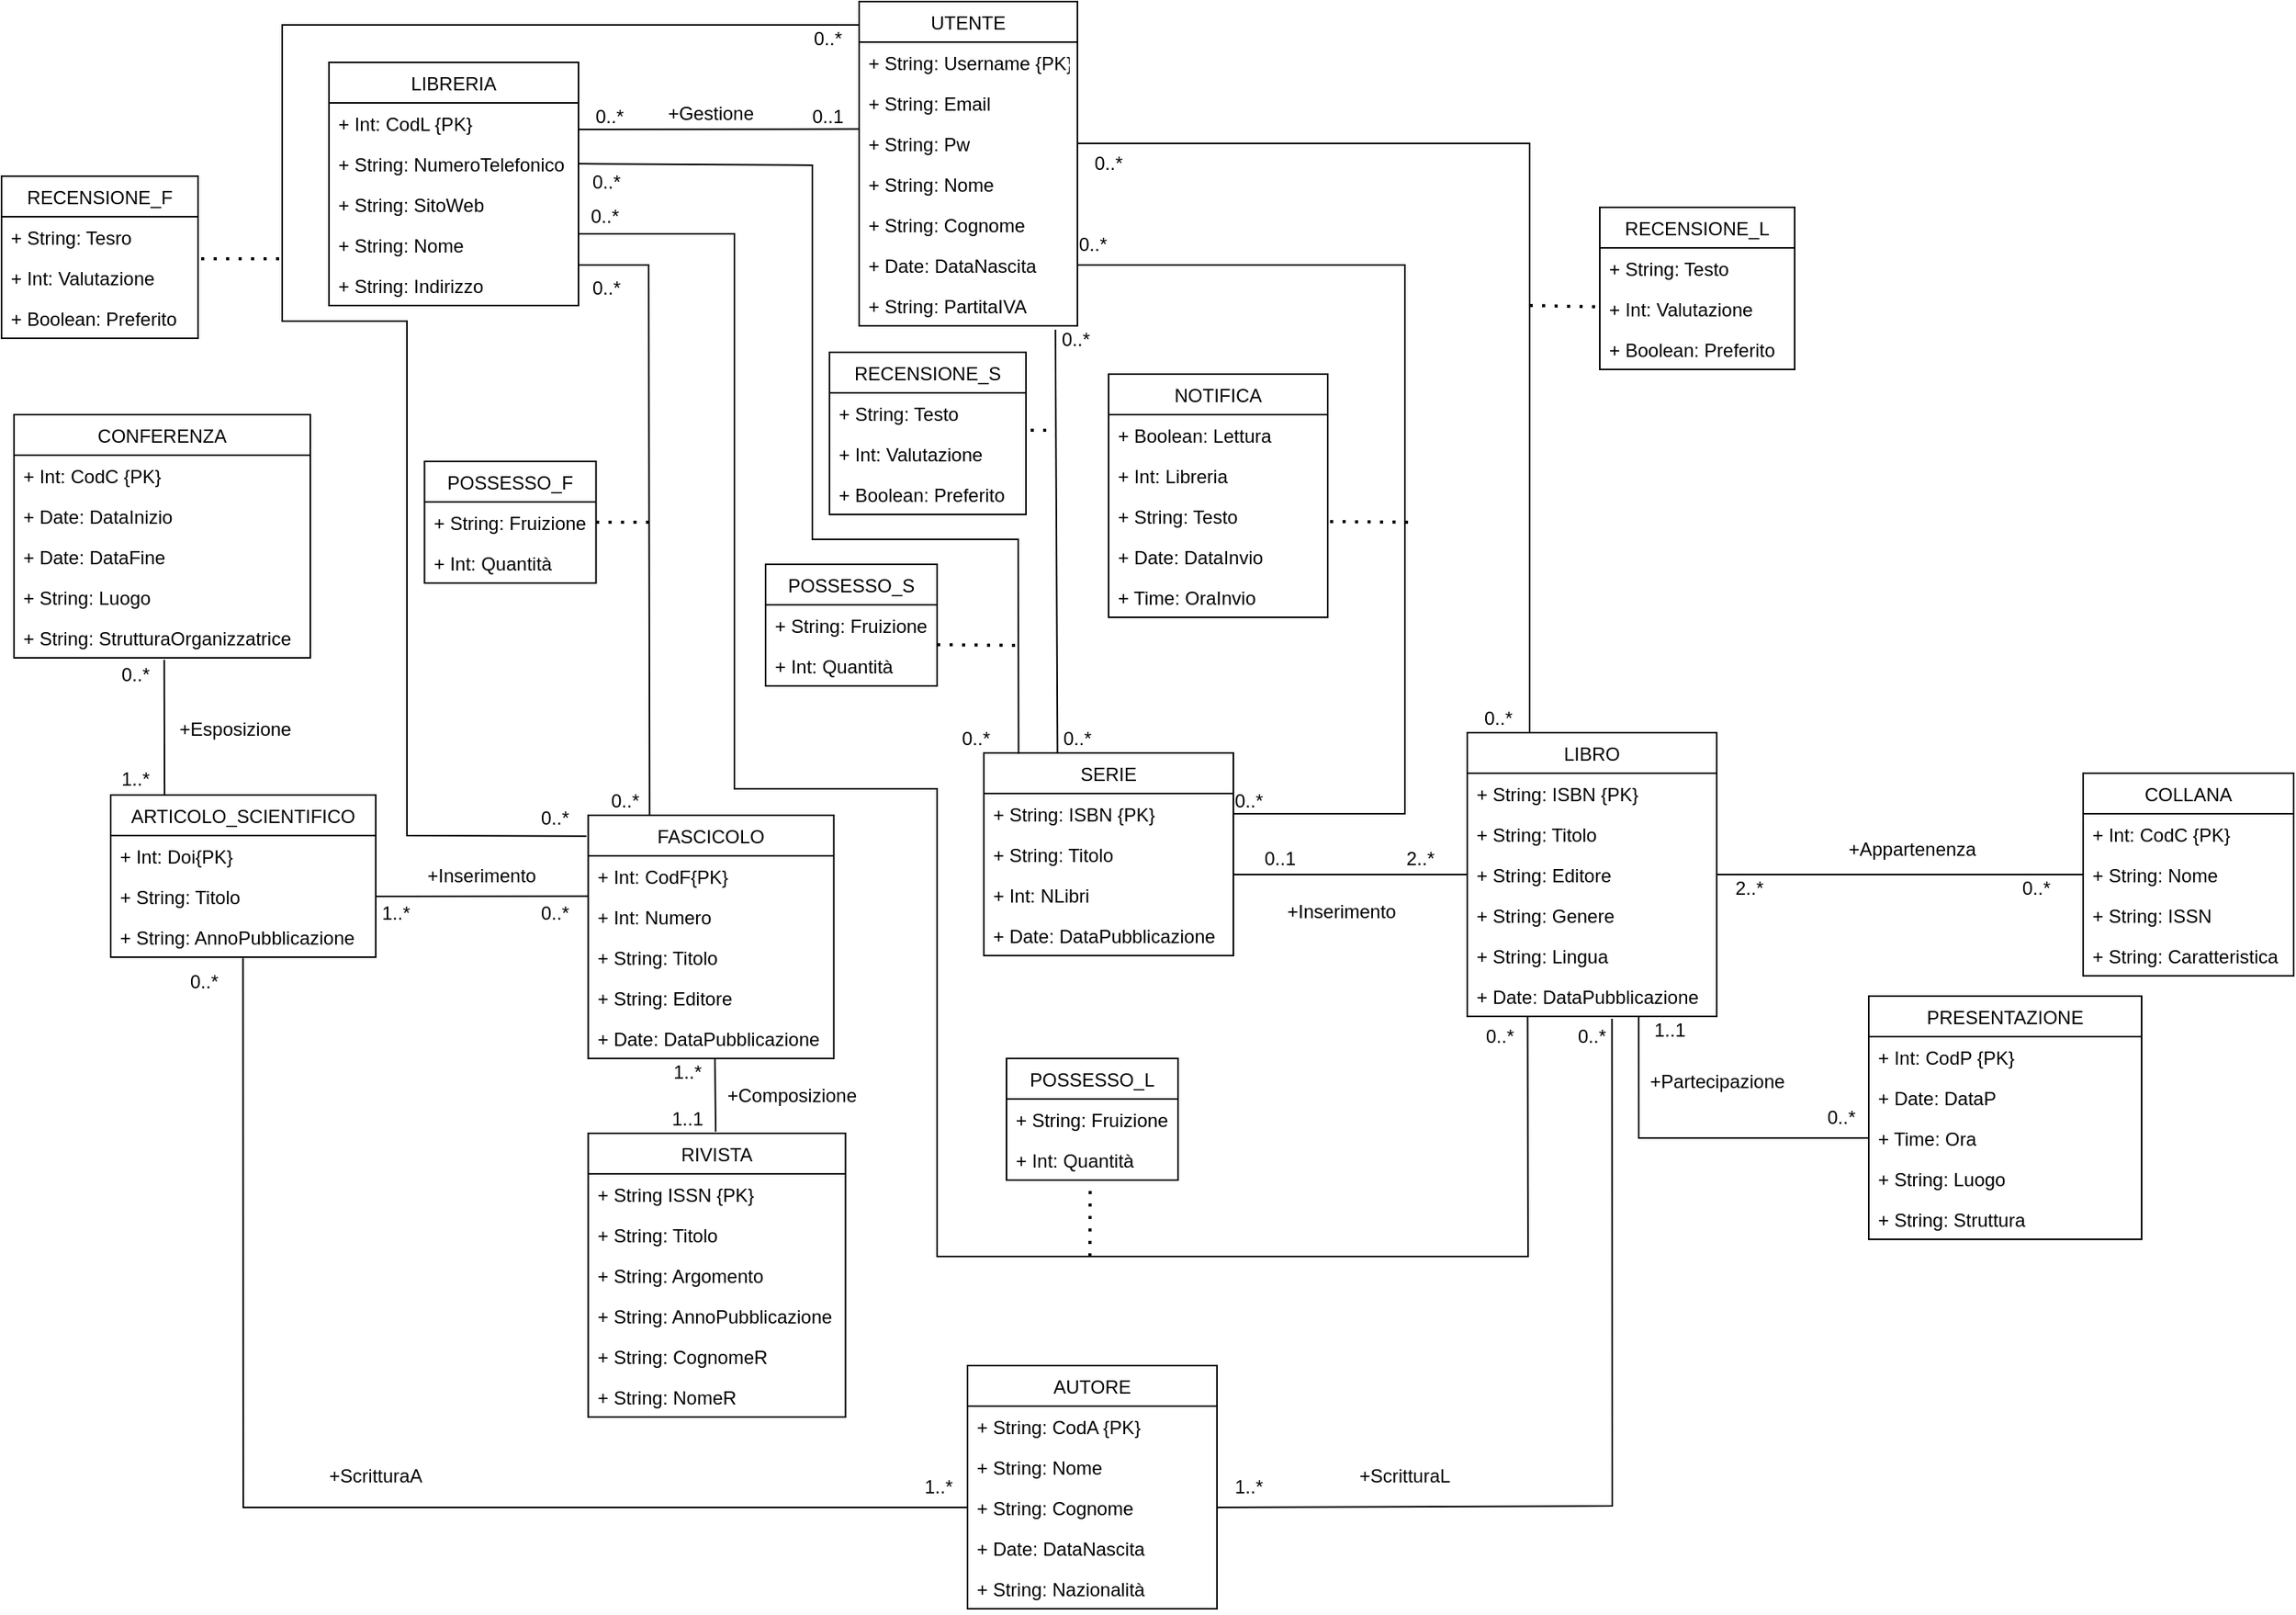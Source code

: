 <mxfile version="21.0.2" type="github" pages="2">
  <diagram id="y6tZ4eNUXcTJTNe3AbjO" name="Pagina-1">
    <mxGraphModel dx="1947" dy="452" grid="1" gridSize="10" guides="1" tooltips="1" connect="1" arrows="1" fold="1" page="1" pageScale="1" pageWidth="827" pageHeight="1169" math="0" shadow="0">
      <root>
        <mxCell id="0" />
        <mxCell id="1" parent="0" />
        <mxCell id="ycXaBQS78hZ4bPolVsjQ-1" value="UTENTE" style="swimlane;fontStyle=0;childLayout=stackLayout;horizontal=1;startSize=26;fillColor=none;horizontalStack=0;resizeParent=1;resizeParentMax=0;resizeLast=0;collapsible=1;marginBottom=0;" parent="1" vertex="1">
          <mxGeometry x="370" y="25" width="140" height="208" as="geometry" />
        </mxCell>
        <mxCell id="ycXaBQS78hZ4bPolVsjQ-2" value="+ String: Username {PK}" style="text;strokeColor=none;fillColor=none;align=left;verticalAlign=top;spacingLeft=4;spacingRight=4;overflow=hidden;rotatable=0;points=[[0,0.5],[1,0.5]];portConstraint=eastwest;" parent="ycXaBQS78hZ4bPolVsjQ-1" vertex="1">
          <mxGeometry y="26" width="140" height="26" as="geometry" />
        </mxCell>
        <mxCell id="ycXaBQS78hZ4bPolVsjQ-3" value="+ String: Email" style="text;strokeColor=none;fillColor=none;align=left;verticalAlign=top;spacingLeft=4;spacingRight=4;overflow=hidden;rotatable=0;points=[[0,0.5],[1,0.5]];portConstraint=eastwest;" parent="ycXaBQS78hZ4bPolVsjQ-1" vertex="1">
          <mxGeometry y="52" width="140" height="26" as="geometry" />
        </mxCell>
        <mxCell id="ycXaBQS78hZ4bPolVsjQ-4" value="+ String: Pw" style="text;strokeColor=none;fillColor=none;align=left;verticalAlign=top;spacingLeft=4;spacingRight=4;overflow=hidden;rotatable=0;points=[[0,0.5],[1,0.5]];portConstraint=eastwest;" parent="ycXaBQS78hZ4bPolVsjQ-1" vertex="1">
          <mxGeometry y="78" width="140" height="26" as="geometry" />
        </mxCell>
        <mxCell id="ycXaBQS78hZ4bPolVsjQ-5" value="+ String: Nome" style="text;strokeColor=none;fillColor=none;align=left;verticalAlign=top;spacingLeft=4;spacingRight=4;overflow=hidden;rotatable=0;points=[[0,0.5],[1,0.5]];portConstraint=eastwest;" parent="ycXaBQS78hZ4bPolVsjQ-1" vertex="1">
          <mxGeometry y="104" width="140" height="26" as="geometry" />
        </mxCell>
        <mxCell id="ycXaBQS78hZ4bPolVsjQ-7" value="+ String: Cognome" style="text;strokeColor=none;fillColor=none;align=left;verticalAlign=top;spacingLeft=4;spacingRight=4;overflow=hidden;rotatable=0;points=[[0,0.5],[1,0.5]];portConstraint=eastwest;" parent="ycXaBQS78hZ4bPolVsjQ-1" vertex="1">
          <mxGeometry y="130" width="140" height="26" as="geometry" />
        </mxCell>
        <mxCell id="ycXaBQS78hZ4bPolVsjQ-8" value="+ Date: DataNascita" style="text;strokeColor=none;fillColor=none;align=left;verticalAlign=top;spacingLeft=4;spacingRight=4;overflow=hidden;rotatable=0;points=[[0,0.5],[1,0.5]];portConstraint=eastwest;" parent="ycXaBQS78hZ4bPolVsjQ-1" vertex="1">
          <mxGeometry y="156" width="140" height="26" as="geometry" />
        </mxCell>
        <mxCell id="ycXaBQS78hZ4bPolVsjQ-9" value="+ String: PartitaIVA" style="text;strokeColor=none;fillColor=none;align=left;verticalAlign=top;spacingLeft=4;spacingRight=4;overflow=hidden;rotatable=0;points=[[0,0.5],[1,0.5]];portConstraint=eastwest;" parent="ycXaBQS78hZ4bPolVsjQ-1" vertex="1">
          <mxGeometry y="182" width="140" height="26" as="geometry" />
        </mxCell>
        <mxCell id="ycXaBQS78hZ4bPolVsjQ-10" value="LIBRERIA" style="swimlane;fontStyle=0;childLayout=stackLayout;horizontal=1;startSize=26;fillColor=none;horizontalStack=0;resizeParent=1;resizeParentMax=0;resizeLast=0;collapsible=1;marginBottom=0;" parent="1" vertex="1">
          <mxGeometry x="30" y="64" width="160" height="156" as="geometry" />
        </mxCell>
        <mxCell id="ycXaBQS78hZ4bPolVsjQ-11" value="+ Int: CodL {PK}" style="text;strokeColor=none;fillColor=none;align=left;verticalAlign=top;spacingLeft=4;spacingRight=4;overflow=hidden;rotatable=0;points=[[0,0.5],[1,0.5]];portConstraint=eastwest;" parent="ycXaBQS78hZ4bPolVsjQ-10" vertex="1">
          <mxGeometry y="26" width="160" height="26" as="geometry" />
        </mxCell>
        <mxCell id="ycXaBQS78hZ4bPolVsjQ-12" value="+ String: NumeroTelefonico" style="text;strokeColor=none;fillColor=none;align=left;verticalAlign=top;spacingLeft=4;spacingRight=4;overflow=hidden;rotatable=0;points=[[0,0.5],[1,0.5]];portConstraint=eastwest;" parent="ycXaBQS78hZ4bPolVsjQ-10" vertex="1">
          <mxGeometry y="52" width="160" height="26" as="geometry" />
        </mxCell>
        <mxCell id="ycXaBQS78hZ4bPolVsjQ-13" value="+ String: SitoWeb" style="text;strokeColor=none;fillColor=none;align=left;verticalAlign=top;spacingLeft=4;spacingRight=4;overflow=hidden;rotatable=0;points=[[0,0.5],[1,0.5]];portConstraint=eastwest;" parent="ycXaBQS78hZ4bPolVsjQ-10" vertex="1">
          <mxGeometry y="78" width="160" height="26" as="geometry" />
        </mxCell>
        <mxCell id="ycXaBQS78hZ4bPolVsjQ-14" value="+ String: Nome" style="text;strokeColor=none;fillColor=none;align=left;verticalAlign=top;spacingLeft=4;spacingRight=4;overflow=hidden;rotatable=0;points=[[0,0.5],[1,0.5]];portConstraint=eastwest;" parent="ycXaBQS78hZ4bPolVsjQ-10" vertex="1">
          <mxGeometry y="104" width="160" height="26" as="geometry" />
        </mxCell>
        <mxCell id="ycXaBQS78hZ4bPolVsjQ-15" value="+ String: Indirizzo" style="text;strokeColor=none;fillColor=none;align=left;verticalAlign=top;spacingLeft=4;spacingRight=4;overflow=hidden;rotatable=0;points=[[0,0.5],[1,0.5]];portConstraint=eastwest;" parent="ycXaBQS78hZ4bPolVsjQ-10" vertex="1">
          <mxGeometry y="130" width="160" height="26" as="geometry" />
        </mxCell>
        <mxCell id="ycXaBQS78hZ4bPolVsjQ-17" value="" style="endArrow=none;html=1;rounded=0;exitX=1;exitY=0.5;exitDx=0;exitDy=0;entryX=0;entryY=-0.009;entryDx=0;entryDy=0;entryPerimeter=0;" parent="1" edge="1">
          <mxGeometry width="50" height="50" relative="1" as="geometry">
            <mxPoint x="190" y="107" as="sourcePoint" />
            <mxPoint x="370.0" y="106.766" as="targetPoint" />
          </mxGeometry>
        </mxCell>
        <mxCell id="ycXaBQS78hZ4bPolVsjQ-18" value="+Gestione" style="text;html=1;strokeColor=none;fillColor=none;align=center;verticalAlign=middle;whiteSpace=wrap;rounded=0;" parent="1" vertex="1">
          <mxGeometry x="245" y="82" width="60" height="30" as="geometry" />
        </mxCell>
        <mxCell id="ycXaBQS78hZ4bPolVsjQ-19" value="0..1" style="text;html=1;strokeColor=none;fillColor=none;align=center;verticalAlign=middle;whiteSpace=wrap;rounded=0;" parent="1" vertex="1">
          <mxGeometry x="320" y="90" width="60" height="18" as="geometry" />
        </mxCell>
        <mxCell id="ycXaBQS78hZ4bPolVsjQ-20" value="0..*" style="text;html=1;strokeColor=none;fillColor=none;align=center;verticalAlign=middle;whiteSpace=wrap;rounded=0;" parent="1" vertex="1">
          <mxGeometry x="180" y="90" width="60" height="18" as="geometry" />
        </mxCell>
        <mxCell id="ycXaBQS78hZ4bPolVsjQ-23" value="RIVISTA" style="swimlane;fontStyle=0;childLayout=stackLayout;horizontal=1;startSize=26;fillColor=none;horizontalStack=0;resizeParent=1;resizeParentMax=0;resizeLast=0;collapsible=1;marginBottom=0;" parent="1" vertex="1">
          <mxGeometry x="196.25" y="751" width="165" height="182" as="geometry" />
        </mxCell>
        <mxCell id="ycXaBQS78hZ4bPolVsjQ-24" value="+ String ISSN {PK}" style="text;strokeColor=none;fillColor=none;align=left;verticalAlign=top;spacingLeft=4;spacingRight=4;overflow=hidden;rotatable=0;points=[[0,0.5],[1,0.5]];portConstraint=eastwest;" parent="ycXaBQS78hZ4bPolVsjQ-23" vertex="1">
          <mxGeometry y="26" width="165" height="26" as="geometry" />
        </mxCell>
        <mxCell id="ycXaBQS78hZ4bPolVsjQ-25" value="+ String: Titolo" style="text;strokeColor=none;fillColor=none;align=left;verticalAlign=top;spacingLeft=4;spacingRight=4;overflow=hidden;rotatable=0;points=[[0,0.5],[1,0.5]];portConstraint=eastwest;" parent="ycXaBQS78hZ4bPolVsjQ-23" vertex="1">
          <mxGeometry y="52" width="165" height="26" as="geometry" />
        </mxCell>
        <mxCell id="ycXaBQS78hZ4bPolVsjQ-26" value="+ String: Argomento" style="text;strokeColor=none;fillColor=none;align=left;verticalAlign=top;spacingLeft=4;spacingRight=4;overflow=hidden;rotatable=0;points=[[0,0.5],[1,0.5]];portConstraint=eastwest;" parent="ycXaBQS78hZ4bPolVsjQ-23" vertex="1">
          <mxGeometry y="78" width="165" height="26" as="geometry" />
        </mxCell>
        <mxCell id="ycXaBQS78hZ4bPolVsjQ-28" value="+ String: AnnoPubblicazione" style="text;strokeColor=none;fillColor=none;align=left;verticalAlign=top;spacingLeft=4;spacingRight=4;overflow=hidden;rotatable=0;points=[[0,0.5],[1,0.5]];portConstraint=eastwest;" parent="ycXaBQS78hZ4bPolVsjQ-23" vertex="1">
          <mxGeometry y="104" width="165" height="26" as="geometry" />
        </mxCell>
        <mxCell id="ycXaBQS78hZ4bPolVsjQ-30" value="+ String: CognomeR" style="text;strokeColor=none;fillColor=none;align=left;verticalAlign=top;spacingLeft=4;spacingRight=4;overflow=hidden;rotatable=0;points=[[0,0.5],[1,0.5]];portConstraint=eastwest;" parent="ycXaBQS78hZ4bPolVsjQ-23" vertex="1">
          <mxGeometry y="130" width="165" height="26" as="geometry" />
        </mxCell>
        <mxCell id="ycXaBQS78hZ4bPolVsjQ-31" value="+ String: NomeR" style="text;strokeColor=none;fillColor=none;align=left;verticalAlign=top;spacingLeft=4;spacingRight=4;overflow=hidden;rotatable=0;points=[[0,0.5],[1,0.5]];portConstraint=eastwest;" parent="ycXaBQS78hZ4bPolVsjQ-23" vertex="1">
          <mxGeometry y="156" width="165" height="26" as="geometry" />
        </mxCell>
        <mxCell id="ycXaBQS78hZ4bPolVsjQ-37" value="POSSESSO_F" style="swimlane;fontStyle=0;childLayout=stackLayout;horizontal=1;startSize=26;fillColor=none;horizontalStack=0;resizeParent=1;resizeParentMax=0;resizeLast=0;collapsible=1;marginBottom=0;" parent="1" vertex="1">
          <mxGeometry x="91.25" y="320" width="110" height="78" as="geometry" />
        </mxCell>
        <mxCell id="ycXaBQS78hZ4bPolVsjQ-38" value="+ String: Fruizione" style="text;strokeColor=none;fillColor=none;align=left;verticalAlign=top;spacingLeft=4;spacingRight=4;overflow=hidden;rotatable=0;points=[[0,0.5],[1,0.5]];portConstraint=eastwest;" parent="ycXaBQS78hZ4bPolVsjQ-37" vertex="1">
          <mxGeometry y="26" width="110" height="26" as="geometry" />
        </mxCell>
        <mxCell id="ycXaBQS78hZ4bPolVsjQ-39" value="+ Int: Quantità" style="text;strokeColor=none;fillColor=none;align=left;verticalAlign=top;spacingLeft=4;spacingRight=4;overflow=hidden;rotatable=0;points=[[0,0.5],[1,0.5]];portConstraint=eastwest;" parent="ycXaBQS78hZ4bPolVsjQ-37" vertex="1">
          <mxGeometry y="52" width="110" height="26" as="geometry" />
        </mxCell>
        <mxCell id="ycXaBQS78hZ4bPolVsjQ-43" value="0..*" style="text;html=1;strokeColor=none;fillColor=none;align=center;verticalAlign=middle;whiteSpace=wrap;rounded=0;" parent="1" vertex="1">
          <mxGeometry x="178" y="200" width="60" height="18" as="geometry" />
        </mxCell>
        <mxCell id="ycXaBQS78hZ4bPolVsjQ-44" value="1..1" style="text;html=1;strokeColor=none;fillColor=none;align=center;verticalAlign=middle;whiteSpace=wrap;rounded=0;" parent="1" vertex="1">
          <mxGeometry x="230" y="733" width="60" height="18" as="geometry" />
        </mxCell>
        <mxCell id="ycXaBQS78hZ4bPolVsjQ-45" value="" style="endArrow=none;html=1;rounded=0;exitX=0.25;exitY=0;exitDx=0;exitDy=0;" parent="1" source="76UKa3S4y0XgDpKOhsPi-1" edge="1">
          <mxGeometry width="50" height="50" relative="1" as="geometry">
            <mxPoint x="220" y="400" as="sourcePoint" />
            <mxPoint x="190" y="194" as="targetPoint" />
            <Array as="points">
              <mxPoint x="235" y="194" />
            </Array>
          </mxGeometry>
        </mxCell>
        <mxCell id="ycXaBQS78hZ4bPolVsjQ-48" value="0..*" style="text;html=1;strokeColor=none;fillColor=none;align=center;verticalAlign=middle;whiteSpace=wrap;rounded=0;" parent="1" vertex="1">
          <mxGeometry x="145" y="540" width="60" height="18" as="geometry" />
        </mxCell>
        <mxCell id="ycXaBQS78hZ4bPolVsjQ-50" value="RECENSIONE_F" style="swimlane;fontStyle=0;childLayout=stackLayout;horizontal=1;startSize=26;fillColor=none;horizontalStack=0;resizeParent=1;resizeParentMax=0;resizeLast=0;collapsible=1;marginBottom=0;" parent="1" vertex="1">
          <mxGeometry x="-180" y="137" width="126" height="104" as="geometry" />
        </mxCell>
        <mxCell id="ycXaBQS78hZ4bPolVsjQ-51" value="+ String: Tesro" style="text;strokeColor=none;fillColor=none;align=left;verticalAlign=top;spacingLeft=4;spacingRight=4;overflow=hidden;rotatable=0;points=[[0,0.5],[1,0.5]];portConstraint=eastwest;" parent="ycXaBQS78hZ4bPolVsjQ-50" vertex="1">
          <mxGeometry y="26" width="126" height="26" as="geometry" />
        </mxCell>
        <mxCell id="ycXaBQS78hZ4bPolVsjQ-52" value="+ Int: Valutazione" style="text;strokeColor=none;fillColor=none;align=left;verticalAlign=top;spacingLeft=4;spacingRight=4;overflow=hidden;rotatable=0;points=[[0,0.5],[1,0.5]];portConstraint=eastwest;" parent="ycXaBQS78hZ4bPolVsjQ-50" vertex="1">
          <mxGeometry y="52" width="126" height="26" as="geometry" />
        </mxCell>
        <mxCell id="kLxX15n2WoXfuAa53_AZ-13" value="+ Boolean: Preferito" style="text;strokeColor=none;fillColor=none;align=left;verticalAlign=top;spacingLeft=4;spacingRight=4;overflow=hidden;rotatable=0;points=[[0,0.5],[1,0.5]];portConstraint=eastwest;" parent="ycXaBQS78hZ4bPolVsjQ-50" vertex="1">
          <mxGeometry y="78" width="126" height="26" as="geometry" />
        </mxCell>
        <mxCell id="ycXaBQS78hZ4bPolVsjQ-58" value="SERIE" style="swimlane;fontStyle=0;childLayout=stackLayout;horizontal=1;startSize=26;fillColor=none;horizontalStack=0;resizeParent=1;resizeParentMax=0;resizeLast=0;collapsible=1;marginBottom=0;" parent="1" vertex="1">
          <mxGeometry x="450" y="507" width="160" height="130" as="geometry" />
        </mxCell>
        <mxCell id="ycXaBQS78hZ4bPolVsjQ-59" value="+ String: ISBN {PK}" style="text;strokeColor=none;fillColor=none;align=left;verticalAlign=top;spacingLeft=4;spacingRight=4;overflow=hidden;rotatable=0;points=[[0,0.5],[1,0.5]];portConstraint=eastwest;" parent="ycXaBQS78hZ4bPolVsjQ-58" vertex="1">
          <mxGeometry y="26" width="160" height="26" as="geometry" />
        </mxCell>
        <mxCell id="ycXaBQS78hZ4bPolVsjQ-61" value="+ String: Titolo" style="text;strokeColor=none;fillColor=none;align=left;verticalAlign=top;spacingLeft=4;spacingRight=4;overflow=hidden;rotatable=0;points=[[0,0.5],[1,0.5]];portConstraint=eastwest;" parent="ycXaBQS78hZ4bPolVsjQ-58" vertex="1">
          <mxGeometry y="52" width="160" height="26" as="geometry" />
        </mxCell>
        <mxCell id="ycXaBQS78hZ4bPolVsjQ-62" value="+ Int: NLibri" style="text;strokeColor=none;fillColor=none;align=left;verticalAlign=top;spacingLeft=4;spacingRight=4;overflow=hidden;rotatable=0;points=[[0,0.5],[1,0.5]];portConstraint=eastwest;" parent="ycXaBQS78hZ4bPolVsjQ-58" vertex="1">
          <mxGeometry y="78" width="160" height="26" as="geometry" />
        </mxCell>
        <mxCell id="ycXaBQS78hZ4bPolVsjQ-63" value="+ Date: DataPubblicazione" style="text;strokeColor=none;fillColor=none;align=left;verticalAlign=top;spacingLeft=4;spacingRight=4;overflow=hidden;rotatable=0;points=[[0,0.5],[1,0.5]];portConstraint=eastwest;" parent="ycXaBQS78hZ4bPolVsjQ-58" vertex="1">
          <mxGeometry y="104" width="160" height="26" as="geometry" />
        </mxCell>
        <mxCell id="ycXaBQS78hZ4bPolVsjQ-64" value="POSSESSO_S" style="swimlane;fontStyle=0;childLayout=stackLayout;horizontal=1;startSize=26;fillColor=none;horizontalStack=0;resizeParent=1;resizeParentMax=0;resizeLast=0;collapsible=1;marginBottom=0;" parent="1" vertex="1">
          <mxGeometry x="310" y="386" width="110" height="78" as="geometry" />
        </mxCell>
        <mxCell id="ycXaBQS78hZ4bPolVsjQ-65" value="+ String: Fruizione" style="text;strokeColor=none;fillColor=none;align=left;verticalAlign=top;spacingLeft=4;spacingRight=4;overflow=hidden;rotatable=0;points=[[0,0.5],[1,0.5]];portConstraint=eastwest;" parent="ycXaBQS78hZ4bPolVsjQ-64" vertex="1">
          <mxGeometry y="26" width="110" height="26" as="geometry" />
        </mxCell>
        <mxCell id="ycXaBQS78hZ4bPolVsjQ-66" value="+ Int: Quantità" style="text;strokeColor=none;fillColor=none;align=left;verticalAlign=top;spacingLeft=4;spacingRight=4;overflow=hidden;rotatable=0;points=[[0,0.5],[1,0.5]];portConstraint=eastwest;" parent="ycXaBQS78hZ4bPolVsjQ-64" vertex="1">
          <mxGeometry y="52" width="110" height="26" as="geometry" />
        </mxCell>
        <mxCell id="ycXaBQS78hZ4bPolVsjQ-67" value="" style="endArrow=none;html=1;rounded=0;entryX=1;entryY=0.5;entryDx=0;entryDy=0;exitX=0.139;exitY=0.005;exitDx=0;exitDy=0;exitPerimeter=0;" parent="1" source="ycXaBQS78hZ4bPolVsjQ-58" target="ycXaBQS78hZ4bPolVsjQ-12" edge="1">
          <mxGeometry width="50" height="50" relative="1" as="geometry">
            <mxPoint x="490" y="470" as="sourcePoint" />
            <mxPoint x="450" y="270" as="targetPoint" />
            <Array as="points">
              <mxPoint x="472" y="370" />
              <mxPoint x="340" y="370" />
              <mxPoint x="340" y="130" />
            </Array>
          </mxGeometry>
        </mxCell>
        <mxCell id="ycXaBQS78hZ4bPolVsjQ-69" value="" style="endArrow=none;dashed=1;html=1;dashPattern=1 3;strokeWidth=2;rounded=0;entryX=0.986;entryY=0.984;entryDx=0;entryDy=0;entryPerimeter=0;" parent="1" target="ycXaBQS78hZ4bPolVsjQ-65" edge="1">
          <mxGeometry width="50" height="50" relative="1" as="geometry">
            <mxPoint x="470" y="438" as="sourcePoint" />
            <mxPoint x="530" y="426.72" as="targetPoint" />
          </mxGeometry>
        </mxCell>
        <mxCell id="ycXaBQS78hZ4bPolVsjQ-70" value="0..*" style="text;html=1;strokeColor=none;fillColor=none;align=center;verticalAlign=middle;whiteSpace=wrap;rounded=0;" parent="1" vertex="1">
          <mxGeometry x="178" y="132" width="60" height="18" as="geometry" />
        </mxCell>
        <mxCell id="ycXaBQS78hZ4bPolVsjQ-72" value="0..*" style="text;html=1;strokeColor=none;fillColor=none;align=center;verticalAlign=middle;whiteSpace=wrap;rounded=0;" parent="1" vertex="1">
          <mxGeometry x="479" y="233" width="60" height="18" as="geometry" />
        </mxCell>
        <mxCell id="ycXaBQS78hZ4bPolVsjQ-73" value="RECENSIONE_S" style="swimlane;fontStyle=0;childLayout=stackLayout;horizontal=1;startSize=26;fillColor=none;horizontalStack=0;resizeParent=1;resizeParentMax=0;resizeLast=0;collapsible=1;marginBottom=0;" parent="1" vertex="1">
          <mxGeometry x="351" y="250" width="126" height="104" as="geometry" />
        </mxCell>
        <mxCell id="ycXaBQS78hZ4bPolVsjQ-74" value="+ String: Testo" style="text;strokeColor=none;fillColor=none;align=left;verticalAlign=top;spacingLeft=4;spacingRight=4;overflow=hidden;rotatable=0;points=[[0,0.5],[1,0.5]];portConstraint=eastwest;" parent="ycXaBQS78hZ4bPolVsjQ-73" vertex="1">
          <mxGeometry y="26" width="126" height="26" as="geometry" />
        </mxCell>
        <mxCell id="ycXaBQS78hZ4bPolVsjQ-75" value="+ Int: Valutazione" style="text;strokeColor=none;fillColor=none;align=left;verticalAlign=top;spacingLeft=4;spacingRight=4;overflow=hidden;rotatable=0;points=[[0,0.5],[1,0.5]];portConstraint=eastwest;" parent="ycXaBQS78hZ4bPolVsjQ-73" vertex="1">
          <mxGeometry y="52" width="126" height="26" as="geometry" />
        </mxCell>
        <mxCell id="kLxX15n2WoXfuAa53_AZ-8" value="+ Boolean: Preferito" style="text;strokeColor=none;fillColor=none;align=left;verticalAlign=top;spacingLeft=4;spacingRight=4;overflow=hidden;rotatable=0;points=[[0,0.5],[1,0.5]];portConstraint=eastwest;" parent="ycXaBQS78hZ4bPolVsjQ-73" vertex="1">
          <mxGeometry y="78" width="126" height="26" as="geometry" />
        </mxCell>
        <mxCell id="ycXaBQS78hZ4bPolVsjQ-76" value="" style="endArrow=none;dashed=1;html=1;dashPattern=1 3;strokeWidth=2;rounded=0;" parent="1" edge="1">
          <mxGeometry width="50" height="50" relative="1" as="geometry">
            <mxPoint x="480" y="300" as="sourcePoint" />
            <mxPoint x="496" y="300" as="targetPoint" />
          </mxGeometry>
        </mxCell>
        <mxCell id="ycXaBQS78hZ4bPolVsjQ-77" value="0..*" style="text;html=1;strokeColor=none;fillColor=none;align=center;verticalAlign=middle;whiteSpace=wrap;rounded=0;" parent="1" vertex="1">
          <mxGeometry x="430" y="489" width="30" height="18" as="geometry" />
        </mxCell>
        <mxCell id="ycXaBQS78hZ4bPolVsjQ-78" value="0..*" style="text;html=1;strokeColor=none;fillColor=none;align=center;verticalAlign=middle;whiteSpace=wrap;rounded=0;" parent="1" vertex="1">
          <mxGeometry x="480" y="489" width="60" height="18" as="geometry" />
        </mxCell>
        <mxCell id="ycXaBQS78hZ4bPolVsjQ-79" value="LIBRO" style="swimlane;fontStyle=0;childLayout=stackLayout;horizontal=1;startSize=26;fillColor=none;horizontalStack=0;resizeParent=1;resizeParentMax=0;resizeLast=0;collapsible=1;marginBottom=0;" parent="1" vertex="1">
          <mxGeometry x="760" y="494" width="160" height="182" as="geometry" />
        </mxCell>
        <mxCell id="ycXaBQS78hZ4bPolVsjQ-80" value="+ String: ISBN {PK}" style="text;strokeColor=none;fillColor=none;align=left;verticalAlign=top;spacingLeft=4;spacingRight=4;overflow=hidden;rotatable=0;points=[[0,0.5],[1,0.5]];portConstraint=eastwest;" parent="ycXaBQS78hZ4bPolVsjQ-79" vertex="1">
          <mxGeometry y="26" width="160" height="26" as="geometry" />
        </mxCell>
        <mxCell id="ycXaBQS78hZ4bPolVsjQ-81" value="+ String: Titolo" style="text;strokeColor=none;fillColor=none;align=left;verticalAlign=top;spacingLeft=4;spacingRight=4;overflow=hidden;rotatable=0;points=[[0,0.5],[1,0.5]];portConstraint=eastwest;" parent="ycXaBQS78hZ4bPolVsjQ-79" vertex="1">
          <mxGeometry y="52" width="160" height="26" as="geometry" />
        </mxCell>
        <mxCell id="ycXaBQS78hZ4bPolVsjQ-82" value="+ String: Editore" style="text;strokeColor=none;fillColor=none;align=left;verticalAlign=top;spacingLeft=4;spacingRight=4;overflow=hidden;rotatable=0;points=[[0,0.5],[1,0.5]];portConstraint=eastwest;" parent="ycXaBQS78hZ4bPolVsjQ-79" vertex="1">
          <mxGeometry y="78" width="160" height="26" as="geometry" />
        </mxCell>
        <mxCell id="ycXaBQS78hZ4bPolVsjQ-83" value="+ String: Genere" style="text;strokeColor=none;fillColor=none;align=left;verticalAlign=top;spacingLeft=4;spacingRight=4;overflow=hidden;rotatable=0;points=[[0,0.5],[1,0.5]];portConstraint=eastwest;" parent="ycXaBQS78hZ4bPolVsjQ-79" vertex="1">
          <mxGeometry y="104" width="160" height="26" as="geometry" />
        </mxCell>
        <mxCell id="ycXaBQS78hZ4bPolVsjQ-84" value="+ String: Lingua" style="text;strokeColor=none;fillColor=none;align=left;verticalAlign=top;spacingLeft=4;spacingRight=4;overflow=hidden;rotatable=0;points=[[0,0.5],[1,0.5]];portConstraint=eastwest;" parent="ycXaBQS78hZ4bPolVsjQ-79" vertex="1">
          <mxGeometry y="130" width="160" height="26" as="geometry" />
        </mxCell>
        <mxCell id="ycXaBQS78hZ4bPolVsjQ-85" value="+ Date: DataPubblicazione" style="text;strokeColor=none;fillColor=none;align=left;verticalAlign=top;spacingLeft=4;spacingRight=4;overflow=hidden;rotatable=0;points=[[0,0.5],[1,0.5]];portConstraint=eastwest;" parent="ycXaBQS78hZ4bPolVsjQ-79" vertex="1">
          <mxGeometry y="156" width="160" height="26" as="geometry" />
        </mxCell>
        <mxCell id="ycXaBQS78hZ4bPolVsjQ-88" value="" style="endArrow=none;html=1;rounded=0;entryX=0.25;entryY=0;entryDx=0;entryDy=0;exitX=1;exitY=0.5;exitDx=0;exitDy=0;" parent="1" source="ycXaBQS78hZ4bPolVsjQ-4" edge="1">
          <mxGeometry width="50" height="50" relative="1" as="geometry">
            <mxPoint x="510" y="250" as="sourcePoint" />
            <mxPoint x="800" y="494" as="targetPoint" />
            <Array as="points">
              <mxPoint x="800" y="116" />
            </Array>
          </mxGeometry>
        </mxCell>
        <mxCell id="ycXaBQS78hZ4bPolVsjQ-89" value="POSSESSO_L" style="swimlane;fontStyle=0;childLayout=stackLayout;horizontal=1;startSize=26;fillColor=none;horizontalStack=0;resizeParent=1;resizeParentMax=0;resizeLast=0;collapsible=1;marginBottom=0;" parent="1" vertex="1">
          <mxGeometry x="464.5" y="703" width="110" height="78" as="geometry" />
        </mxCell>
        <mxCell id="ycXaBQS78hZ4bPolVsjQ-90" value="+ String: Fruizione" style="text;strokeColor=none;fillColor=none;align=left;verticalAlign=top;spacingLeft=4;spacingRight=4;overflow=hidden;rotatable=0;points=[[0,0.5],[1,0.5]];portConstraint=eastwest;" parent="ycXaBQS78hZ4bPolVsjQ-89" vertex="1">
          <mxGeometry y="26" width="110" height="26" as="geometry" />
        </mxCell>
        <mxCell id="ycXaBQS78hZ4bPolVsjQ-91" value="+ Int: Quantità" style="text;strokeColor=none;fillColor=none;align=left;verticalAlign=top;spacingLeft=4;spacingRight=4;overflow=hidden;rotatable=0;points=[[0,0.5],[1,0.5]];portConstraint=eastwest;" parent="ycXaBQS78hZ4bPolVsjQ-89" vertex="1">
          <mxGeometry y="52" width="110" height="26" as="geometry" />
        </mxCell>
        <mxCell id="ycXaBQS78hZ4bPolVsjQ-92" value="" style="endArrow=none;dashed=1;html=1;dashPattern=1 3;strokeWidth=2;rounded=0;entryX=0.488;entryY=1.13;entryDx=0;entryDy=0;entryPerimeter=0;" parent="1" target="ycXaBQS78hZ4bPolVsjQ-91" edge="1">
          <mxGeometry width="50" height="50" relative="1" as="geometry">
            <mxPoint x="518" y="830" as="sourcePoint" />
            <mxPoint x="619" y="878.79" as="targetPoint" />
          </mxGeometry>
        </mxCell>
        <mxCell id="ycXaBQS78hZ4bPolVsjQ-93" value="0..*" style="text;html=1;strokeColor=none;fillColor=none;align=center;verticalAlign=middle;whiteSpace=wrap;rounded=0;" parent="1" vertex="1">
          <mxGeometry x="500" y="120" width="60" height="18" as="geometry" />
        </mxCell>
        <mxCell id="ycXaBQS78hZ4bPolVsjQ-95" value="0..*" style="text;html=1;strokeColor=none;fillColor=none;align=center;verticalAlign=middle;whiteSpace=wrap;rounded=0;" parent="1" vertex="1">
          <mxGeometry x="320" y="40" width="60" height="18" as="geometry" />
        </mxCell>
        <mxCell id="ycXaBQS78hZ4bPolVsjQ-96" value="0..*" style="text;html=1;strokeColor=none;fillColor=none;align=center;verticalAlign=middle;whiteSpace=wrap;rounded=0;" parent="1" vertex="1">
          <mxGeometry x="750" y="476" width="60" height="18" as="geometry" />
        </mxCell>
        <mxCell id="ycXaBQS78hZ4bPolVsjQ-97" value="0..*" style="text;html=1;strokeColor=none;fillColor=none;align=center;verticalAlign=middle;whiteSpace=wrap;rounded=0;" parent="1" vertex="1">
          <mxGeometry x="751" y="680" width="60" height="18" as="geometry" />
        </mxCell>
        <mxCell id="ycXaBQS78hZ4bPolVsjQ-98" value="RECENSIONE_L" style="swimlane;fontStyle=0;childLayout=stackLayout;horizontal=1;startSize=26;fillColor=none;horizontalStack=0;resizeParent=1;resizeParentMax=0;resizeLast=0;collapsible=1;marginBottom=0;" parent="1" vertex="1">
          <mxGeometry x="845" y="157" width="125" height="104" as="geometry" />
        </mxCell>
        <mxCell id="ycXaBQS78hZ4bPolVsjQ-99" value="+ String: Testo" style="text;strokeColor=none;fillColor=none;align=left;verticalAlign=top;spacingLeft=4;spacingRight=4;overflow=hidden;rotatable=0;points=[[0,0.5],[1,0.5]];portConstraint=eastwest;" parent="ycXaBQS78hZ4bPolVsjQ-98" vertex="1">
          <mxGeometry y="26" width="125" height="26" as="geometry" />
        </mxCell>
        <mxCell id="ycXaBQS78hZ4bPolVsjQ-100" value="+ Int: Valutazione" style="text;strokeColor=none;fillColor=none;align=left;verticalAlign=top;spacingLeft=4;spacingRight=4;overflow=hidden;rotatable=0;points=[[0,0.5],[1,0.5]];portConstraint=eastwest;" parent="ycXaBQS78hZ4bPolVsjQ-98" vertex="1">
          <mxGeometry y="52" width="125" height="26" as="geometry" />
        </mxCell>
        <mxCell id="kLxX15n2WoXfuAa53_AZ-14" value="+ Boolean: Preferito" style="text;strokeColor=none;fillColor=none;align=left;verticalAlign=top;spacingLeft=4;spacingRight=4;overflow=hidden;rotatable=0;points=[[0,0.5],[1,0.5]];portConstraint=eastwest;" parent="ycXaBQS78hZ4bPolVsjQ-98" vertex="1">
          <mxGeometry y="78" width="125" height="26" as="geometry" />
        </mxCell>
        <mxCell id="ycXaBQS78hZ4bPolVsjQ-101" value="" style="endArrow=none;dashed=1;html=1;dashPattern=1 3;strokeWidth=2;rounded=0;" parent="1" target="ycXaBQS78hZ4bPolVsjQ-100" edge="1">
          <mxGeometry width="50" height="50" relative="1" as="geometry">
            <mxPoint x="800" y="220" as="sourcePoint" />
            <mxPoint x="640" y="90" as="targetPoint" />
          </mxGeometry>
        </mxCell>
        <mxCell id="ycXaBQS78hZ4bPolVsjQ-102" value="COLLANA" style="swimlane;fontStyle=0;childLayout=stackLayout;horizontal=1;startSize=26;fillColor=none;horizontalStack=0;resizeParent=1;resizeParentMax=0;resizeLast=0;collapsible=1;marginBottom=0;" parent="1" vertex="1">
          <mxGeometry x="1155" y="520" width="135" height="130" as="geometry" />
        </mxCell>
        <mxCell id="ycXaBQS78hZ4bPolVsjQ-103" value="+ Int: CodC {PK}" style="text;strokeColor=none;fillColor=none;align=left;verticalAlign=top;spacingLeft=4;spacingRight=4;overflow=hidden;rotatable=0;points=[[0,0.5],[1,0.5]];portConstraint=eastwest;" parent="ycXaBQS78hZ4bPolVsjQ-102" vertex="1">
          <mxGeometry y="26" width="135" height="26" as="geometry" />
        </mxCell>
        <mxCell id="ycXaBQS78hZ4bPolVsjQ-104" value="+ String: Nome" style="text;strokeColor=none;fillColor=none;align=left;verticalAlign=top;spacingLeft=4;spacingRight=4;overflow=hidden;rotatable=0;points=[[0,0.5],[1,0.5]];portConstraint=eastwest;" parent="ycXaBQS78hZ4bPolVsjQ-102" vertex="1">
          <mxGeometry y="52" width="135" height="26" as="geometry" />
        </mxCell>
        <mxCell id="ycXaBQS78hZ4bPolVsjQ-106" value="+ String: ISSN " style="text;strokeColor=none;fillColor=none;align=left;verticalAlign=top;spacingLeft=4;spacingRight=4;overflow=hidden;rotatable=0;points=[[0,0.5],[1,0.5]];portConstraint=eastwest;" parent="ycXaBQS78hZ4bPolVsjQ-102" vertex="1">
          <mxGeometry y="78" width="135" height="26" as="geometry" />
        </mxCell>
        <mxCell id="ycXaBQS78hZ4bPolVsjQ-108" value="+ String: Caratteristica" style="text;strokeColor=none;fillColor=none;align=left;verticalAlign=top;spacingLeft=4;spacingRight=4;overflow=hidden;rotatable=0;points=[[0,0.5],[1,0.5]];portConstraint=eastwest;" parent="ycXaBQS78hZ4bPolVsjQ-102" vertex="1">
          <mxGeometry y="104" width="135" height="26" as="geometry" />
        </mxCell>
        <mxCell id="ycXaBQS78hZ4bPolVsjQ-111" value="" style="endArrow=none;html=1;rounded=0;entryX=0;entryY=0.5;entryDx=0;entryDy=0;exitX=1;exitY=0.5;exitDx=0;exitDy=0;" parent="1" source="ycXaBQS78hZ4bPolVsjQ-82" target="ycXaBQS78hZ4bPolVsjQ-104" edge="1">
          <mxGeometry width="50" height="50" relative="1" as="geometry">
            <mxPoint x="1030" y="480" as="sourcePoint" />
            <mxPoint x="1080" y="430" as="targetPoint" />
          </mxGeometry>
        </mxCell>
        <mxCell id="ycXaBQS78hZ4bPolVsjQ-115" value="0..*" style="text;html=1;strokeColor=none;fillColor=none;align=center;verticalAlign=middle;whiteSpace=wrap;rounded=0;" parent="1" vertex="1">
          <mxGeometry x="1095" y="584.5" width="60" height="18" as="geometry" />
        </mxCell>
        <mxCell id="ycXaBQS78hZ4bPolVsjQ-116" value="2..*" style="text;html=1;strokeColor=none;fillColor=none;align=center;verticalAlign=middle;whiteSpace=wrap;rounded=0;" parent="1" vertex="1">
          <mxGeometry x="911" y="584.5" width="60" height="18" as="geometry" />
        </mxCell>
        <mxCell id="ycXaBQS78hZ4bPolVsjQ-119" value="" style="endArrow=none;html=1;rounded=0;entryX=0;entryY=0.5;entryDx=0;entryDy=0;" parent="1" target="ycXaBQS78hZ4bPolVsjQ-82" edge="1">
          <mxGeometry width="50" height="50" relative="1" as="geometry">
            <mxPoint x="610" y="585" as="sourcePoint" />
            <mxPoint x="850" y="510" as="targetPoint" />
          </mxGeometry>
        </mxCell>
        <mxCell id="ycXaBQS78hZ4bPolVsjQ-122" value="2..*" style="text;html=1;strokeColor=none;fillColor=none;align=center;verticalAlign=middle;whiteSpace=wrap;rounded=0;" parent="1" vertex="1">
          <mxGeometry x="700" y="566" width="60" height="18" as="geometry" />
        </mxCell>
        <mxCell id="ycXaBQS78hZ4bPolVsjQ-123" value="0..1" style="text;html=1;strokeColor=none;fillColor=none;align=center;verticalAlign=middle;whiteSpace=wrap;rounded=0;" parent="1" vertex="1">
          <mxGeometry x="610" y="566" width="60" height="18" as="geometry" />
        </mxCell>
        <mxCell id="ycXaBQS78hZ4bPolVsjQ-124" value="PRESENTAZIONE" style="swimlane;fontStyle=0;childLayout=stackLayout;horizontal=1;startSize=26;fillColor=none;horizontalStack=0;resizeParent=1;resizeParentMax=0;resizeLast=0;collapsible=1;marginBottom=0;" parent="1" vertex="1">
          <mxGeometry x="1017.5" y="663" width="175" height="156" as="geometry" />
        </mxCell>
        <mxCell id="ycXaBQS78hZ4bPolVsjQ-125" value="+ Int: CodP {PK}" style="text;strokeColor=none;fillColor=none;align=left;verticalAlign=top;spacingLeft=4;spacingRight=4;overflow=hidden;rotatable=0;points=[[0,0.5],[1,0.5]];portConstraint=eastwest;" parent="ycXaBQS78hZ4bPolVsjQ-124" vertex="1">
          <mxGeometry y="26" width="175" height="26" as="geometry" />
        </mxCell>
        <mxCell id="ycXaBQS78hZ4bPolVsjQ-126" value="+ Date: DataP" style="text;strokeColor=none;fillColor=none;align=left;verticalAlign=top;spacingLeft=4;spacingRight=4;overflow=hidden;rotatable=0;points=[[0,0.5],[1,0.5]];portConstraint=eastwest;" parent="ycXaBQS78hZ4bPolVsjQ-124" vertex="1">
          <mxGeometry y="52" width="175" height="26" as="geometry" />
        </mxCell>
        <mxCell id="ycXaBQS78hZ4bPolVsjQ-127" value="+ Time: Ora" style="text;strokeColor=none;fillColor=none;align=left;verticalAlign=top;spacingLeft=4;spacingRight=4;overflow=hidden;rotatable=0;points=[[0,0.5],[1,0.5]];portConstraint=eastwest;" parent="ycXaBQS78hZ4bPolVsjQ-124" vertex="1">
          <mxGeometry y="78" width="175" height="26" as="geometry" />
        </mxCell>
        <mxCell id="ycXaBQS78hZ4bPolVsjQ-128" value="+ String: Luogo" style="text;strokeColor=none;fillColor=none;align=left;verticalAlign=top;spacingLeft=4;spacingRight=4;overflow=hidden;rotatable=0;points=[[0,0.5],[1,0.5]];portConstraint=eastwest;" parent="ycXaBQS78hZ4bPolVsjQ-124" vertex="1">
          <mxGeometry y="104" width="175" height="26" as="geometry" />
        </mxCell>
        <mxCell id="ycXaBQS78hZ4bPolVsjQ-129" value="+ String: Struttura" style="text;strokeColor=none;fillColor=none;align=left;verticalAlign=top;spacingLeft=4;spacingRight=4;overflow=hidden;rotatable=0;points=[[0,0.5],[1,0.5]];portConstraint=eastwest;" parent="ycXaBQS78hZ4bPolVsjQ-124" vertex="1">
          <mxGeometry y="130" width="175" height="26" as="geometry" />
        </mxCell>
        <mxCell id="ycXaBQS78hZ4bPolVsjQ-130" value="" style="endArrow=none;html=1;rounded=0;entryX=0;entryY=0.5;entryDx=0;entryDy=0;exitX=0.687;exitY=1.014;exitDx=0;exitDy=0;exitPerimeter=0;" parent="1" source="ycXaBQS78hZ4bPolVsjQ-85" target="ycXaBQS78hZ4bPolVsjQ-127" edge="1">
          <mxGeometry width="50" height="50" relative="1" as="geometry">
            <mxPoint x="870" y="680" as="sourcePoint" />
            <mxPoint x="910" y="670" as="targetPoint" />
            <Array as="points">
              <mxPoint x="870" y="754" />
            </Array>
          </mxGeometry>
        </mxCell>
        <mxCell id="ycXaBQS78hZ4bPolVsjQ-131" value="1..1" style="text;html=1;strokeColor=none;fillColor=none;align=center;verticalAlign=middle;whiteSpace=wrap;rounded=0;" parent="1" vertex="1">
          <mxGeometry x="860" y="676" width="60" height="18" as="geometry" />
        </mxCell>
        <mxCell id="ycXaBQS78hZ4bPolVsjQ-132" value="0..*" style="text;html=1;strokeColor=none;fillColor=none;align=center;verticalAlign=middle;whiteSpace=wrap;rounded=0;" parent="1" vertex="1">
          <mxGeometry x="970" y="732" width="60" height="18" as="geometry" />
        </mxCell>
        <mxCell id="ycXaBQS78hZ4bPolVsjQ-133" value="ARTICOLO_SCIENTIFICO" style="swimlane;fontStyle=0;childLayout=stackLayout;horizontal=1;startSize=26;fillColor=none;horizontalStack=0;resizeParent=1;resizeParentMax=0;resizeLast=0;collapsible=1;marginBottom=0;" parent="1" vertex="1">
          <mxGeometry x="-110" y="534" width="170" height="104" as="geometry" />
        </mxCell>
        <mxCell id="ycXaBQS78hZ4bPolVsjQ-134" value="+ Int: Doi{PK}" style="text;strokeColor=none;fillColor=none;align=left;verticalAlign=top;spacingLeft=4;spacingRight=4;overflow=hidden;rotatable=0;points=[[0,0.5],[1,0.5]];portConstraint=eastwest;" parent="ycXaBQS78hZ4bPolVsjQ-133" vertex="1">
          <mxGeometry y="26" width="170" height="26" as="geometry" />
        </mxCell>
        <mxCell id="ycXaBQS78hZ4bPolVsjQ-135" value="+ String: Titolo" style="text;strokeColor=none;fillColor=none;align=left;verticalAlign=top;spacingLeft=4;spacingRight=4;overflow=hidden;rotatable=0;points=[[0,0.5],[1,0.5]];portConstraint=eastwest;" parent="ycXaBQS78hZ4bPolVsjQ-133" vertex="1">
          <mxGeometry y="52" width="170" height="26" as="geometry" />
        </mxCell>
        <mxCell id="ycXaBQS78hZ4bPolVsjQ-136" value="+ String: AnnoPubblicazione" style="text;strokeColor=none;fillColor=none;align=left;verticalAlign=top;spacingLeft=4;spacingRight=4;overflow=hidden;rotatable=0;points=[[0,0.5],[1,0.5]];portConstraint=eastwest;" parent="ycXaBQS78hZ4bPolVsjQ-133" vertex="1">
          <mxGeometry y="78" width="170" height="26" as="geometry" />
        </mxCell>
        <mxCell id="ycXaBQS78hZ4bPolVsjQ-137" value="" style="endArrow=none;html=1;rounded=0;exitX=1;exitY=0.5;exitDx=0;exitDy=0;entryX=0;entryY=-0.007;entryDx=0;entryDy=0;entryPerimeter=0;" parent="1" source="ycXaBQS78hZ4bPolVsjQ-135" target="76UKa3S4y0XgDpKOhsPi-3" edge="1">
          <mxGeometry width="50" height="50" relative="1" as="geometry">
            <mxPoint x="-50" y="580" as="sourcePoint" />
            <mxPoint x="230" y="600" as="targetPoint" />
          </mxGeometry>
        </mxCell>
        <mxCell id="ycXaBQS78hZ4bPolVsjQ-139" value="+Partecipazione" style="text;html=1;strokeColor=none;fillColor=none;align=center;verticalAlign=middle;whiteSpace=wrap;rounded=0;" parent="1" vertex="1">
          <mxGeometry x="871" y="703" width="99" height="30" as="geometry" />
        </mxCell>
        <mxCell id="ycXaBQS78hZ4bPolVsjQ-141" value="CONFERENZA" style="swimlane;fontStyle=0;childLayout=stackLayout;horizontal=1;startSize=26;fillColor=none;horizontalStack=0;resizeParent=1;resizeParentMax=0;resizeLast=0;collapsible=1;marginBottom=0;" parent="1" vertex="1">
          <mxGeometry x="-172" y="290" width="190" height="156" as="geometry" />
        </mxCell>
        <mxCell id="ycXaBQS78hZ4bPolVsjQ-142" value="+ Int: CodC {PK}" style="text;strokeColor=none;fillColor=none;align=left;verticalAlign=top;spacingLeft=4;spacingRight=4;overflow=hidden;rotatable=0;points=[[0,0.5],[1,0.5]];portConstraint=eastwest;" parent="ycXaBQS78hZ4bPolVsjQ-141" vertex="1">
          <mxGeometry y="26" width="190" height="26" as="geometry" />
        </mxCell>
        <mxCell id="ycXaBQS78hZ4bPolVsjQ-143" value="+ Date: DataInizio" style="text;strokeColor=none;fillColor=none;align=left;verticalAlign=top;spacingLeft=4;spacingRight=4;overflow=hidden;rotatable=0;points=[[0,0.5],[1,0.5]];portConstraint=eastwest;" parent="ycXaBQS78hZ4bPolVsjQ-141" vertex="1">
          <mxGeometry y="52" width="190" height="26" as="geometry" />
        </mxCell>
        <mxCell id="ycXaBQS78hZ4bPolVsjQ-144" value="+ Date: DataFine" style="text;strokeColor=none;fillColor=none;align=left;verticalAlign=top;spacingLeft=4;spacingRight=4;overflow=hidden;rotatable=0;points=[[0,0.5],[1,0.5]];portConstraint=eastwest;" parent="ycXaBQS78hZ4bPolVsjQ-141" vertex="1">
          <mxGeometry y="78" width="190" height="26" as="geometry" />
        </mxCell>
        <mxCell id="ycXaBQS78hZ4bPolVsjQ-145" value="+ String: Luogo" style="text;strokeColor=none;fillColor=none;align=left;verticalAlign=top;spacingLeft=4;spacingRight=4;overflow=hidden;rotatable=0;points=[[0,0.5],[1,0.5]];portConstraint=eastwest;" parent="ycXaBQS78hZ4bPolVsjQ-141" vertex="1">
          <mxGeometry y="104" width="190" height="26" as="geometry" />
        </mxCell>
        <mxCell id="ycXaBQS78hZ4bPolVsjQ-146" value="+ String: StrutturaOrganizzatrice" style="text;strokeColor=none;fillColor=none;align=left;verticalAlign=top;spacingLeft=4;spacingRight=4;overflow=hidden;rotatable=0;points=[[0,0.5],[1,0.5]];portConstraint=eastwest;" parent="ycXaBQS78hZ4bPolVsjQ-141" vertex="1">
          <mxGeometry y="130" width="190" height="26" as="geometry" />
        </mxCell>
        <mxCell id="ycXaBQS78hZ4bPolVsjQ-147" value="" style="endArrow=none;html=1;rounded=0;entryX=0.462;entryY=-0.001;entryDx=0;entryDy=0;entryPerimeter=0;exitX=0.507;exitY=1.046;exitDx=0;exitDy=0;exitPerimeter=0;" parent="1" source="ycXaBQS78hZ4bPolVsjQ-146" edge="1">
          <mxGeometry width="50" height="50" relative="1" as="geometry">
            <mxPoint x="156" y="430" as="sourcePoint" />
            <mxPoint x="-75.46" y="533.896" as="targetPoint" />
          </mxGeometry>
        </mxCell>
        <mxCell id="ycXaBQS78hZ4bPolVsjQ-148" value="+Esposizione" style="text;html=1;strokeColor=none;fillColor=none;align=center;verticalAlign=middle;whiteSpace=wrap;rounded=0;" parent="1" vertex="1">
          <mxGeometry x="-80" y="477" width="100" height="30" as="geometry" />
        </mxCell>
        <mxCell id="ycXaBQS78hZ4bPolVsjQ-149" value="1..*" style="text;html=1;strokeColor=none;fillColor=none;align=center;verticalAlign=middle;whiteSpace=wrap;rounded=0;" parent="1" vertex="1">
          <mxGeometry x="43" y="601" width="60" height="18" as="geometry" />
        </mxCell>
        <mxCell id="ycXaBQS78hZ4bPolVsjQ-151" value="1..*" style="text;html=1;strokeColor=none;fillColor=none;align=center;verticalAlign=middle;whiteSpace=wrap;rounded=0;" parent="1" vertex="1">
          <mxGeometry x="-124" y="515" width="60" height="18" as="geometry" />
        </mxCell>
        <mxCell id="ycXaBQS78hZ4bPolVsjQ-152" value="0..*" style="text;html=1;strokeColor=none;fillColor=none;align=center;verticalAlign=middle;whiteSpace=wrap;rounded=0;" parent="1" vertex="1">
          <mxGeometry x="-124" y="448" width="60" height="18" as="geometry" />
        </mxCell>
        <mxCell id="ycXaBQS78hZ4bPolVsjQ-154" value="AUTORE" style="swimlane;fontStyle=0;childLayout=stackLayout;horizontal=1;startSize=26;fillColor=none;horizontalStack=0;resizeParent=1;resizeParentMax=0;resizeLast=0;collapsible=1;marginBottom=0;" parent="1" vertex="1">
          <mxGeometry x="439.5" y="900" width="160" height="156" as="geometry" />
        </mxCell>
        <mxCell id="ycXaBQS78hZ4bPolVsjQ-155" value="+ String: CodA {PK}" style="text;strokeColor=none;fillColor=none;align=left;verticalAlign=top;spacingLeft=4;spacingRight=4;overflow=hidden;rotatable=0;points=[[0,0.5],[1,0.5]];portConstraint=eastwest;" parent="ycXaBQS78hZ4bPolVsjQ-154" vertex="1">
          <mxGeometry y="26" width="160" height="26" as="geometry" />
        </mxCell>
        <mxCell id="ycXaBQS78hZ4bPolVsjQ-156" value="+ String: Nome" style="text;strokeColor=none;fillColor=none;align=left;verticalAlign=top;spacingLeft=4;spacingRight=4;overflow=hidden;rotatable=0;points=[[0,0.5],[1,0.5]];portConstraint=eastwest;" parent="ycXaBQS78hZ4bPolVsjQ-154" vertex="1">
          <mxGeometry y="52" width="160" height="26" as="geometry" />
        </mxCell>
        <mxCell id="ycXaBQS78hZ4bPolVsjQ-157" value="+ String: Cognome" style="text;strokeColor=none;fillColor=none;align=left;verticalAlign=top;spacingLeft=4;spacingRight=4;overflow=hidden;rotatable=0;points=[[0,0.5],[1,0.5]];portConstraint=eastwest;" parent="ycXaBQS78hZ4bPolVsjQ-154" vertex="1">
          <mxGeometry y="78" width="160" height="26" as="geometry" />
        </mxCell>
        <mxCell id="ycXaBQS78hZ4bPolVsjQ-158" value="+ Date: DataNascita" style="text;strokeColor=none;fillColor=none;align=left;verticalAlign=top;spacingLeft=4;spacingRight=4;overflow=hidden;rotatable=0;points=[[0,0.5],[1,0.5]];portConstraint=eastwest;" parent="ycXaBQS78hZ4bPolVsjQ-154" vertex="1">
          <mxGeometry y="104" width="160" height="26" as="geometry" />
        </mxCell>
        <mxCell id="ycXaBQS78hZ4bPolVsjQ-159" value="+ String: Nazionalità" style="text;strokeColor=none;fillColor=none;align=left;verticalAlign=top;spacingLeft=4;spacingRight=4;overflow=hidden;rotatable=0;points=[[0,0.5],[1,0.5]];portConstraint=eastwest;" parent="ycXaBQS78hZ4bPolVsjQ-154" vertex="1">
          <mxGeometry y="130" width="160" height="26" as="geometry" />
        </mxCell>
        <mxCell id="ycXaBQS78hZ4bPolVsjQ-160" value="" style="endArrow=none;html=1;rounded=0;entryX=0;entryY=0.5;entryDx=0;entryDy=0;exitX=0.499;exitY=1.022;exitDx=0;exitDy=0;exitPerimeter=0;" parent="1" source="ycXaBQS78hZ4bPolVsjQ-136" target="ycXaBQS78hZ4bPolVsjQ-157" edge="1">
          <mxGeometry width="50" height="50" relative="1" as="geometry">
            <mxPoint x="-30" y="640" as="sourcePoint" />
            <mxPoint x="300" y="780" as="targetPoint" />
            <Array as="points">
              <mxPoint x="-25" y="991" />
            </Array>
          </mxGeometry>
        </mxCell>
        <mxCell id="ycXaBQS78hZ4bPolVsjQ-162" value="" style="endArrow=none;html=1;rounded=0;exitX=1;exitY=0.5;exitDx=0;exitDy=0;entryX=0.58;entryY=1.058;entryDx=0;entryDy=0;entryPerimeter=0;" parent="1" source="ycXaBQS78hZ4bPolVsjQ-157" target="ycXaBQS78hZ4bPolVsjQ-85" edge="1">
          <mxGeometry width="50" height="50" relative="1" as="geometry">
            <mxPoint x="450" y="720" as="sourcePoint" />
            <mxPoint x="803" y="680" as="targetPoint" />
            <Array as="points">
              <mxPoint x="853" y="990" />
            </Array>
          </mxGeometry>
        </mxCell>
        <mxCell id="ycXaBQS78hZ4bPolVsjQ-163" value="1..*" style="text;html=1;strokeColor=none;fillColor=none;align=center;verticalAlign=middle;whiteSpace=wrap;rounded=0;" parent="1" vertex="1">
          <mxGeometry x="589.5" y="969" width="60" height="18" as="geometry" />
        </mxCell>
        <mxCell id="ycXaBQS78hZ4bPolVsjQ-164" value="1..*" style="text;html=1;strokeColor=none;fillColor=none;align=center;verticalAlign=middle;whiteSpace=wrap;rounded=0;" parent="1" vertex="1">
          <mxGeometry x="390.5" y="969" width="60" height="18" as="geometry" />
        </mxCell>
        <mxCell id="ycXaBQS78hZ4bPolVsjQ-165" value="0..*" style="text;html=1;strokeColor=none;fillColor=none;align=center;verticalAlign=middle;whiteSpace=wrap;rounded=0;" parent="1" vertex="1">
          <mxGeometry x="810" y="680" width="60" height="18" as="geometry" />
        </mxCell>
        <mxCell id="ycXaBQS78hZ4bPolVsjQ-166" value="0..*" style="text;html=1;strokeColor=none;fillColor=none;align=center;verticalAlign=middle;whiteSpace=wrap;rounded=0;" parent="1" vertex="1">
          <mxGeometry x="-80" y="645" width="60" height="18" as="geometry" />
        </mxCell>
        <mxCell id="ycXaBQS78hZ4bPolVsjQ-167" value="+ScritturaA" style="text;html=1;strokeColor=none;fillColor=none;align=center;verticalAlign=middle;whiteSpace=wrap;rounded=0;" parent="1" vertex="1">
          <mxGeometry x="30" y="956" width="60" height="30" as="geometry" />
        </mxCell>
        <mxCell id="ycXaBQS78hZ4bPolVsjQ-168" value="+ScritturaL" style="text;html=1;strokeColor=none;fillColor=none;align=center;verticalAlign=middle;whiteSpace=wrap;rounded=0;" parent="1" vertex="1">
          <mxGeometry x="690" y="956" width="60" height="30" as="geometry" />
        </mxCell>
        <mxCell id="76UKa3S4y0XgDpKOhsPi-1" value="FASCICOLO" style="swimlane;fontStyle=0;childLayout=stackLayout;horizontal=1;startSize=26;fillColor=none;horizontalStack=0;resizeParent=1;resizeParentMax=0;resizeLast=0;collapsible=1;marginBottom=0;" parent="1" vertex="1">
          <mxGeometry x="196.25" y="547" width="157.5" height="156" as="geometry" />
        </mxCell>
        <mxCell id="76UKa3S4y0XgDpKOhsPi-2" value="+ Int: CodF{PK}" style="text;strokeColor=none;fillColor=none;align=left;verticalAlign=top;spacingLeft=4;spacingRight=4;overflow=hidden;rotatable=0;points=[[0,0.5],[1,0.5]];portConstraint=eastwest;" parent="76UKa3S4y0XgDpKOhsPi-1" vertex="1">
          <mxGeometry y="26" width="157.5" height="26" as="geometry" />
        </mxCell>
        <mxCell id="76UKa3S4y0XgDpKOhsPi-3" value="+ Int: Numero" style="text;strokeColor=none;fillColor=none;align=left;verticalAlign=top;spacingLeft=4;spacingRight=4;overflow=hidden;rotatable=0;points=[[0,0.5],[1,0.5]];portConstraint=eastwest;" parent="76UKa3S4y0XgDpKOhsPi-1" vertex="1">
          <mxGeometry y="52" width="157.5" height="26" as="geometry" />
        </mxCell>
        <mxCell id="76UKa3S4y0XgDpKOhsPi-7" value="+ String: Titolo" style="text;strokeColor=none;fillColor=none;align=left;verticalAlign=top;spacingLeft=4;spacingRight=4;overflow=hidden;rotatable=0;points=[[0,0.5],[1,0.5]];portConstraint=eastwest;" parent="76UKa3S4y0XgDpKOhsPi-1" vertex="1">
          <mxGeometry y="78" width="157.5" height="26" as="geometry" />
        </mxCell>
        <mxCell id="76UKa3S4y0XgDpKOhsPi-8" value="+ String: Editore" style="text;strokeColor=none;fillColor=none;align=left;verticalAlign=top;spacingLeft=4;spacingRight=4;overflow=hidden;rotatable=0;points=[[0,0.5],[1,0.5]];portConstraint=eastwest;" parent="76UKa3S4y0XgDpKOhsPi-1" vertex="1">
          <mxGeometry y="104" width="157.5" height="26" as="geometry" />
        </mxCell>
        <mxCell id="76UKa3S4y0XgDpKOhsPi-9" value="+ Date: DataPubblicazione" style="text;strokeColor=none;fillColor=none;align=left;verticalAlign=top;spacingLeft=4;spacingRight=4;overflow=hidden;rotatable=0;points=[[0,0.5],[1,0.5]];portConstraint=eastwest;" parent="76UKa3S4y0XgDpKOhsPi-1" vertex="1">
          <mxGeometry y="130" width="157.5" height="26" as="geometry" />
        </mxCell>
        <mxCell id="76UKa3S4y0XgDpKOhsPi-10" value="+Inserimento" style="text;html=1;strokeColor=none;fillColor=none;align=center;verticalAlign=middle;whiteSpace=wrap;rounded=0;" parent="1" vertex="1">
          <mxGeometry x="78" y="571" width="100" height="30" as="geometry" />
        </mxCell>
        <mxCell id="76UKa3S4y0XgDpKOhsPi-11" value="0..*" style="text;html=1;strokeColor=none;fillColor=none;align=center;verticalAlign=middle;whiteSpace=wrap;rounded=0;" parent="1" vertex="1">
          <mxGeometry x="145" y="601" width="60" height="18" as="geometry" />
        </mxCell>
        <mxCell id="76UKa3S4y0XgDpKOhsPi-12" value="" style="endArrow=none;html=1;rounded=0;entryX=0.516;entryY=0.98;entryDx=0;entryDy=0;entryPerimeter=0;" parent="1" target="76UKa3S4y0XgDpKOhsPi-9" edge="1">
          <mxGeometry width="50" height="50" relative="1" as="geometry">
            <mxPoint x="278" y="750" as="sourcePoint" />
            <mxPoint x="450" y="740" as="targetPoint" />
          </mxGeometry>
        </mxCell>
        <mxCell id="76UKa3S4y0XgDpKOhsPi-14" value="1..*" style="text;html=1;strokeColor=none;fillColor=none;align=center;verticalAlign=middle;whiteSpace=wrap;rounded=0;" parent="1" vertex="1">
          <mxGeometry x="230" y="703" width="60" height="18" as="geometry" />
        </mxCell>
        <mxCell id="76UKa3S4y0XgDpKOhsPi-15" value="+Composizione" style="text;html=1;strokeColor=none;fillColor=none;align=center;verticalAlign=middle;whiteSpace=wrap;rounded=0;" parent="1" vertex="1">
          <mxGeometry x="277" y="712" width="100" height="30" as="geometry" />
        </mxCell>
        <mxCell id="76UKa3S4y0XgDpKOhsPi-20" value="+Appartenenza" style="text;html=1;strokeColor=none;fillColor=none;align=center;verticalAlign=middle;whiteSpace=wrap;rounded=0;" parent="1" vertex="1">
          <mxGeometry x="996" y="554" width="99" height="30" as="geometry" />
        </mxCell>
        <mxCell id="-BougPiMaJR7GbGpdTFa-5" value="" style="endArrow=none;html=1;rounded=0;exitX=-0.007;exitY=0.086;exitDx=0;exitDy=0;exitPerimeter=0;" parent="1" source="76UKa3S4y0XgDpKOhsPi-1" edge="1">
          <mxGeometry width="50" height="50" relative="1" as="geometry">
            <mxPoint x="180" y="410" as="sourcePoint" />
            <mxPoint x="370" y="40" as="targetPoint" />
            <Array as="points">
              <mxPoint x="80" y="560" />
              <mxPoint x="80" y="230" />
              <mxPoint y="230" />
              <mxPoint y="40" />
            </Array>
          </mxGeometry>
        </mxCell>
        <mxCell id="-BougPiMaJR7GbGpdTFa-6" value="" style="endArrow=none;dashed=1;html=1;dashPattern=1 3;strokeWidth=2;rounded=0;exitX=1.016;exitY=1.038;exitDx=0;exitDy=0;exitPerimeter=0;" parent="1" source="ycXaBQS78hZ4bPolVsjQ-51" edge="1">
          <mxGeometry width="50" height="50" relative="1" as="geometry">
            <mxPoint x="240" y="350" as="sourcePoint" />
            <mxPoint y="190" as="targetPoint" />
          </mxGeometry>
        </mxCell>
        <mxCell id="-BougPiMaJR7GbGpdTFa-7" value="" style="endArrow=none;dashed=1;html=1;dashPattern=1 3;strokeWidth=2;rounded=0;exitX=1;exitY=0.5;exitDx=0;exitDy=0;" parent="1" source="ycXaBQS78hZ4bPolVsjQ-38" edge="1">
          <mxGeometry width="50" height="50" relative="1" as="geometry">
            <mxPoint x="240" y="350" as="sourcePoint" />
            <mxPoint x="240" y="359" as="targetPoint" />
          </mxGeometry>
        </mxCell>
        <mxCell id="-BougPiMaJR7GbGpdTFa-10" value="0..*" style="text;html=1;strokeColor=none;fillColor=none;align=center;verticalAlign=middle;whiteSpace=wrap;rounded=0;" parent="1" vertex="1">
          <mxGeometry x="190" y="529" width="60" height="18" as="geometry" />
        </mxCell>
        <mxCell id="-BougPiMaJR7GbGpdTFa-11" value="" style="endArrow=none;html=1;rounded=0;entryX=0.242;entryY=1;entryDx=0;entryDy=0;entryPerimeter=0;exitX=1;exitY=0.23;exitDx=0;exitDy=0;exitPerimeter=0;" parent="1" source="ycXaBQS78hZ4bPolVsjQ-14" target="ycXaBQS78hZ4bPolVsjQ-85" edge="1">
          <mxGeometry width="50" height="50" relative="1" as="geometry">
            <mxPoint x="400" y="740" as="sourcePoint" />
            <mxPoint x="450" y="690" as="targetPoint" />
            <Array as="points">
              <mxPoint x="290" y="174" />
              <mxPoint x="290" y="530" />
              <mxPoint x="420" y="530" />
              <mxPoint x="420" y="830" />
              <mxPoint x="799" y="830" />
            </Array>
          </mxGeometry>
        </mxCell>
        <mxCell id="-BougPiMaJR7GbGpdTFa-12" value="0..*" style="text;html=1;strokeColor=none;fillColor=none;align=center;verticalAlign=middle;whiteSpace=wrap;rounded=0;" parent="1" vertex="1">
          <mxGeometry x="177" y="154" width="60" height="18" as="geometry" />
        </mxCell>
        <mxCell id="-BougPiMaJR7GbGpdTFa-15" value="" style="endArrow=none;html=1;rounded=0;entryX=0.899;entryY=1.096;entryDx=0;entryDy=0;entryPerimeter=0;exitX=0.295;exitY=-0.002;exitDx=0;exitDy=0;exitPerimeter=0;" parent="1" source="ycXaBQS78hZ4bPolVsjQ-58" target="ycXaBQS78hZ4bPolVsjQ-9" edge="1">
          <mxGeometry width="50" height="50" relative="1" as="geometry">
            <mxPoint x="500" y="500" as="sourcePoint" />
            <mxPoint x="200" y="380" as="targetPoint" />
          </mxGeometry>
        </mxCell>
        <mxCell id="kLxX15n2WoXfuAa53_AZ-1" value="NOTIFICA" style="swimlane;fontStyle=0;childLayout=stackLayout;horizontal=1;startSize=26;fillColor=none;horizontalStack=0;resizeParent=1;resizeParentMax=0;resizeLast=0;collapsible=1;marginBottom=0;" parent="1" vertex="1">
          <mxGeometry x="530" y="264" width="140.5" height="156" as="geometry" />
        </mxCell>
        <mxCell id="kLxX15n2WoXfuAa53_AZ-2" value="+ Boolean: Lettura" style="text;strokeColor=none;fillColor=none;align=left;verticalAlign=top;spacingLeft=4;spacingRight=4;overflow=hidden;rotatable=0;points=[[0,0.5],[1,0.5]];portConstraint=eastwest;" parent="kLxX15n2WoXfuAa53_AZ-1" vertex="1">
          <mxGeometry y="26" width="140.5" height="26" as="geometry" />
        </mxCell>
        <mxCell id="kLxX15n2WoXfuAa53_AZ-3" value="+ Int: Libreria" style="text;strokeColor=none;fillColor=none;align=left;verticalAlign=top;spacingLeft=4;spacingRight=4;overflow=hidden;rotatable=0;points=[[0,0.5],[1,0.5]];portConstraint=eastwest;" parent="kLxX15n2WoXfuAa53_AZ-1" vertex="1">
          <mxGeometry y="52" width="140.5" height="26" as="geometry" />
        </mxCell>
        <mxCell id="kLxX15n2WoXfuAa53_AZ-5" value="+ String: Testo" style="text;strokeColor=none;fillColor=none;align=left;verticalAlign=top;spacingLeft=4;spacingRight=4;overflow=hidden;rotatable=0;points=[[0,0.5],[1,0.5]];portConstraint=eastwest;" parent="kLxX15n2WoXfuAa53_AZ-1" vertex="1">
          <mxGeometry y="78" width="140.5" height="26" as="geometry" />
        </mxCell>
        <mxCell id="kLxX15n2WoXfuAa53_AZ-6" value="+ Date: DataInvio" style="text;strokeColor=none;fillColor=none;align=left;verticalAlign=top;spacingLeft=4;spacingRight=4;overflow=hidden;rotatable=0;points=[[0,0.5],[1,0.5]];portConstraint=eastwest;" parent="kLxX15n2WoXfuAa53_AZ-1" vertex="1">
          <mxGeometry y="104" width="140.5" height="26" as="geometry" />
        </mxCell>
        <mxCell id="kLxX15n2WoXfuAa53_AZ-7" value="+ Time: OraInvio" style="text;strokeColor=none;fillColor=none;align=left;verticalAlign=top;spacingLeft=4;spacingRight=4;overflow=hidden;rotatable=0;points=[[0,0.5],[1,0.5]];portConstraint=eastwest;" parent="kLxX15n2WoXfuAa53_AZ-1" vertex="1">
          <mxGeometry y="130" width="140.5" height="26" as="geometry" />
        </mxCell>
        <mxCell id="kLxX15n2WoXfuAa53_AZ-9" value="" style="endArrow=none;html=1;rounded=0;exitX=1;exitY=0.5;exitDx=0;exitDy=0;entryX=1;entryY=0.5;entryDx=0;entryDy=0;" parent="1" source="ycXaBQS78hZ4bPolVsjQ-8" target="ycXaBQS78hZ4bPolVsjQ-59" edge="1">
          <mxGeometry width="50" height="50" relative="1" as="geometry">
            <mxPoint x="410" y="240" as="sourcePoint" />
            <mxPoint x="680" y="200" as="targetPoint" />
            <Array as="points">
              <mxPoint x="720" y="194" />
              <mxPoint x="720" y="546" />
            </Array>
          </mxGeometry>
        </mxCell>
        <mxCell id="kLxX15n2WoXfuAa53_AZ-10" value="" style="endArrow=none;dashed=1;html=1;dashPattern=1 3;strokeWidth=2;rounded=0;entryX=0.986;entryY=0.984;entryDx=0;entryDy=0;entryPerimeter=0;" parent="1" edge="1">
          <mxGeometry width="50" height="50" relative="1" as="geometry">
            <mxPoint x="722.04" y="359" as="sourcePoint" />
            <mxPoint x="670.5" y="358.584" as="targetPoint" />
          </mxGeometry>
        </mxCell>
        <mxCell id="kLxX15n2WoXfuAa53_AZ-11" value="0..*" style="text;html=1;strokeColor=none;fillColor=none;align=center;verticalAlign=middle;whiteSpace=wrap;rounded=0;" parent="1" vertex="1">
          <mxGeometry x="489.5" y="172" width="60" height="18" as="geometry" />
        </mxCell>
        <mxCell id="kLxX15n2WoXfuAa53_AZ-12" value="0..*" style="text;html=1;strokeColor=none;fillColor=none;align=center;verticalAlign=middle;whiteSpace=wrap;rounded=0;" parent="1" vertex="1">
          <mxGeometry x="590" y="529" width="60" height="18" as="geometry" />
        </mxCell>
        <mxCell id="RXrn9JCgp5_PkFyflFrS-1" value="+Inserimento" style="text;html=1;strokeColor=none;fillColor=none;align=center;verticalAlign=middle;whiteSpace=wrap;rounded=0;" vertex="1" parent="1">
          <mxGeometry x="630" y="594" width="99" height="30" as="geometry" />
        </mxCell>
      </root>
    </mxGraphModel>
  </diagram>
  <diagram id="VN76NQgo78q_u8zCH2YT" name="Pagina-2">
    <mxGraphModel dx="1465" dy="402" grid="1" gridSize="10" guides="1" tooltips="1" connect="1" arrows="1" fold="1" page="1" pageScale="1" pageWidth="827" pageHeight="1169" math="0" shadow="0">
      <root>
        <mxCell id="0" />
        <mxCell id="1" parent="0" />
        <mxCell id="rbyBvkwjnQ02F934EZcz-1" value="Utente" style="swimlane;fontStyle=0;childLayout=stackLayout;horizontal=1;startSize=26;fillColor=none;horizontalStack=0;resizeParent=1;resizeParentMax=0;resizeLast=0;collapsible=1;marginBottom=0;" parent="1" vertex="1">
          <mxGeometry x="340" y="40" width="140" height="204" as="geometry" />
        </mxCell>
        <mxCell id="rbyBvkwjnQ02F934EZcz-2" value="+ String: Username {PK}" style="text;strokeColor=none;fillColor=none;align=left;verticalAlign=top;spacingLeft=4;spacingRight=4;overflow=hidden;rotatable=0;points=[[0,0.5],[1,0.5]];portConstraint=eastwest;movable=0;resizable=0;deletable=0;editable=0;connectable=0;" parent="rbyBvkwjnQ02F934EZcz-1" vertex="1">
          <mxGeometry y="26" width="140" height="22" as="geometry" />
        </mxCell>
        <mxCell id="A9fPuKlTeiJlVvNvSEvH-1" value="+ String: Email" style="text;strokeColor=none;fillColor=none;align=left;verticalAlign=top;spacingLeft=4;spacingRight=4;overflow=hidden;rotatable=0;points=[[0,0.5],[1,0.5]];portConstraint=eastwest;movable=0;resizable=0;deletable=0;editable=0;connectable=0;" parent="rbyBvkwjnQ02F934EZcz-1" vertex="1">
          <mxGeometry y="48" width="140" height="26" as="geometry" />
        </mxCell>
        <mxCell id="5Ffp3qcI3oMtwJFQam2B-1" value="+ String: PasswordU" style="text;strokeColor=none;fillColor=none;align=left;verticalAlign=top;spacingLeft=4;spacingRight=4;overflow=hidden;rotatable=0;points=[[0,0.5],[1,0.5]];portConstraint=eastwest;movable=0;resizable=0;deletable=0;editable=0;connectable=0;" parent="rbyBvkwjnQ02F934EZcz-1" vertex="1">
          <mxGeometry y="74" width="140" height="26" as="geometry" />
        </mxCell>
        <mxCell id="rbyBvkwjnQ02F934EZcz-3" value="+ String: Nome" style="text;strokeColor=none;fillColor=none;align=left;verticalAlign=top;spacingLeft=4;spacingRight=4;overflow=hidden;rotatable=0;points=[[0,0.5],[1,0.5]];portConstraint=eastwest;movable=0;resizable=0;deletable=0;editable=0;connectable=0;" parent="rbyBvkwjnQ02F934EZcz-1" vertex="1">
          <mxGeometry y="100" width="140" height="26" as="geometry" />
        </mxCell>
        <mxCell id="rbyBvkwjnQ02F934EZcz-4" value="+ String: Cognome" style="text;strokeColor=none;fillColor=none;align=left;verticalAlign=top;spacingLeft=4;spacingRight=4;overflow=hidden;rotatable=0;points=[[0,0.5],[1,0.5]];portConstraint=eastwest;movable=0;resizable=0;deletable=0;editable=0;connectable=0;" parent="rbyBvkwjnQ02F934EZcz-1" vertex="1">
          <mxGeometry y="126" width="140" height="26" as="geometry" />
        </mxCell>
        <mxCell id="5Ffp3qcI3oMtwJFQam2B-2" value="+ String: PartitaIVA" style="text;strokeColor=none;fillColor=none;align=left;verticalAlign=top;spacingLeft=4;spacingRight=4;overflow=hidden;rotatable=0;points=[[0,0.5],[1,0.5]];portConstraint=eastwest;movable=0;resizable=0;deletable=0;editable=0;connectable=0;" parent="rbyBvkwjnQ02F934EZcz-1" vertex="1">
          <mxGeometry y="152" width="140" height="26" as="geometry" />
        </mxCell>
        <mxCell id="TKzigHoDZPiDaEIVvMW6-1" value="+ Data: DataNascita" style="text;strokeColor=none;fillColor=none;align=left;verticalAlign=top;spacingLeft=4;spacingRight=4;overflow=hidden;rotatable=0;points=[[0,0.5],[1,0.5]];portConstraint=eastwest;movable=0;resizable=0;deletable=0;editable=0;connectable=0;" parent="rbyBvkwjnQ02F934EZcz-1" vertex="1">
          <mxGeometry y="178" width="140" height="26" as="geometry" />
        </mxCell>
        <mxCell id="hmH5TcDxXUpJgk3qBAZF-1" value="Articolo_Scientifico" style="swimlane;fontStyle=0;childLayout=stackLayout;horizontal=1;startSize=26;fillColor=none;horizontalStack=0;resizeParent=1;resizeParentMax=0;resizeLast=0;collapsible=1;marginBottom=0;" parent="1" vertex="1">
          <mxGeometry x="-355" y="290" width="160" height="104" as="geometry" />
        </mxCell>
        <mxCell id="hmH5TcDxXUpJgk3qBAZF-2" value="+ Int: DOI {PK}" style="text;strokeColor=none;fillColor=none;align=left;verticalAlign=top;spacingLeft=4;spacingRight=4;overflow=hidden;rotatable=0;points=[[0,0.5],[1,0.5]];portConstraint=eastwest;movable=0;resizable=0;deletable=0;editable=0;connectable=0;" parent="hmH5TcDxXUpJgk3qBAZF-1" vertex="1">
          <mxGeometry y="26" width="160" height="26" as="geometry" />
        </mxCell>
        <mxCell id="hmH5TcDxXUpJgk3qBAZF-3" value="+ String: Titolo" style="text;strokeColor=none;fillColor=none;align=left;verticalAlign=top;spacingLeft=4;spacingRight=4;overflow=hidden;rotatable=0;points=[[0,0.5],[1,0.5]];portConstraint=eastwest;movable=0;resizable=0;deletable=0;editable=0;connectable=0;" parent="hmH5TcDxXUpJgk3qBAZF-1" vertex="1">
          <mxGeometry y="52" width="160" height="26" as="geometry" />
        </mxCell>
        <mxCell id="hmH5TcDxXUpJgk3qBAZF-4" value="+ String: AnnoPubblicazione" style="text;strokeColor=none;fillColor=none;align=left;verticalAlign=top;spacingLeft=4;spacingRight=4;overflow=hidden;rotatable=0;points=[[0,0.5],[1,0.5]];portConstraint=eastwest;movable=0;resizable=0;deletable=0;editable=0;connectable=0;" parent="hmH5TcDxXUpJgk3qBAZF-1" vertex="1">
          <mxGeometry y="78" width="160" height="26" as="geometry" />
        </mxCell>
        <mxCell id="sfadkdPRLztDo8DFwObN-1" value="Conferenza" style="swimlane;fontStyle=0;childLayout=stackLayout;horizontal=1;startSize=26;fillColor=none;horizontalStack=0;resizeParent=1;resizeParentMax=0;resizeLast=0;collapsible=1;marginBottom=0;" parent="1" vertex="1">
          <mxGeometry x="-366" y="53" width="182" height="156" as="geometry" />
        </mxCell>
        <mxCell id="sfadkdPRLztDo8DFwObN-2" value="+ Int: CodC {PK}" style="text;strokeColor=none;fillColor=none;align=left;verticalAlign=top;spacingLeft=4;spacingRight=4;overflow=hidden;rotatable=0;points=[[0,0.5],[1,0.5]];portConstraint=eastwest;" parent="sfadkdPRLztDo8DFwObN-1" vertex="1">
          <mxGeometry y="26" width="182" height="26" as="geometry" />
        </mxCell>
        <mxCell id="sfadkdPRLztDo8DFwObN-5" value="+ String: Luogo" style="text;strokeColor=none;fillColor=none;align=left;verticalAlign=top;spacingLeft=4;spacingRight=4;overflow=hidden;rotatable=0;points=[[0,0.5],[1,0.5]];portConstraint=eastwest;" parent="sfadkdPRLztDo8DFwObN-1" vertex="1">
          <mxGeometry y="52" width="182" height="26" as="geometry" />
        </mxCell>
        <mxCell id="sfadkdPRLztDo8DFwObN-6" value="+ String: StrutturaOrganizzatrice" style="text;strokeColor=none;fillColor=none;align=left;verticalAlign=top;spacingLeft=4;spacingRight=4;overflow=hidden;rotatable=0;points=[[0,0.5],[1,0.5]];portConstraint=eastwest;" parent="sfadkdPRLztDo8DFwObN-1" vertex="1">
          <mxGeometry y="78" width="182" height="26" as="geometry" />
        </mxCell>
        <mxCell id="sfadkdPRLztDo8DFwObN-3" value="+ Date: DataInizio" style="text;strokeColor=none;fillColor=none;align=left;verticalAlign=top;spacingLeft=4;spacingRight=4;overflow=hidden;rotatable=0;points=[[0,0.5],[1,0.5]];portConstraint=eastwest;" parent="sfadkdPRLztDo8DFwObN-1" vertex="1">
          <mxGeometry y="104" width="182" height="26" as="geometry" />
        </mxCell>
        <mxCell id="sfadkdPRLztDo8DFwObN-4" value="+ Date: DataFine" style="text;strokeColor=none;fillColor=none;align=left;verticalAlign=top;spacingLeft=4;spacingRight=4;overflow=hidden;rotatable=0;points=[[0,0.5],[1,0.5]];portConstraint=eastwest;" parent="sfadkdPRLztDo8DFwObN-1" vertex="1">
          <mxGeometry y="130" width="182" height="26" as="geometry" />
        </mxCell>
        <mxCell id="V5pUm7MeA-gutLf97Sw9-1" value="Fascicolo" style="swimlane;fontStyle=0;childLayout=stackLayout;horizontal=1;startSize=26;fillColor=none;horizontalStack=0;resizeParent=1;resizeParentMax=0;resizeLast=0;collapsible=1;marginBottom=0;" parent="1" vertex="1">
          <mxGeometry x="-115" y="264" width="156" height="156" as="geometry" />
        </mxCell>
        <mxCell id="V5pUm7MeA-gutLf97Sw9-2" value="+ Int: CodF{PK}" style="text;strokeColor=none;fillColor=none;align=left;verticalAlign=top;spacingLeft=4;spacingRight=4;overflow=hidden;rotatable=0;points=[[0,0.5],[1,0.5]];portConstraint=eastwest;movable=0;resizable=0;deletable=0;editable=0;connectable=0;" parent="V5pUm7MeA-gutLf97Sw9-1" vertex="1">
          <mxGeometry y="26" width="156" height="26" as="geometry" />
        </mxCell>
        <mxCell id="V5pUm7MeA-gutLf97Sw9-3" value="+ Int: Numero" style="text;strokeColor=none;fillColor=none;align=left;verticalAlign=top;spacingLeft=4;spacingRight=4;overflow=hidden;rotatable=0;points=[[0,0.5],[1,0.5]];portConstraint=eastwest;movable=0;resizable=0;deletable=0;editable=0;connectable=0;" parent="V5pUm7MeA-gutLf97Sw9-1" vertex="1">
          <mxGeometry y="52" width="156" height="26" as="geometry" />
        </mxCell>
        <mxCell id="V5pUm7MeA-gutLf97Sw9-4" value="+ String: Titolo" style="text;strokeColor=none;fillColor=none;align=left;verticalAlign=top;spacingLeft=4;spacingRight=4;overflow=hidden;rotatable=0;points=[[0,0.5],[1,0.5]];portConstraint=eastwest;movable=0;resizable=0;deletable=0;editable=0;connectable=0;" parent="V5pUm7MeA-gutLf97Sw9-1" vertex="1">
          <mxGeometry y="78" width="156" height="26" as="geometry" />
        </mxCell>
        <mxCell id="V5pUm7MeA-gutLf97Sw9-5" value="+ String: Editore" style="text;strokeColor=none;fillColor=none;align=left;verticalAlign=top;spacingLeft=4;spacingRight=4;overflow=hidden;rotatable=0;points=[[0,0.5],[1,0.5]];portConstraint=eastwest;movable=0;resizable=0;deletable=0;editable=0;connectable=0;" parent="V5pUm7MeA-gutLf97Sw9-1" vertex="1">
          <mxGeometry y="104" width="156" height="26" as="geometry" />
        </mxCell>
        <mxCell id="V5pUm7MeA-gutLf97Sw9-6" value="+ Date: DataPubblicazione" style="text;strokeColor=none;fillColor=none;align=left;verticalAlign=top;spacingLeft=4;spacingRight=4;overflow=hidden;rotatable=0;points=[[0,0.5],[1,0.5]];portConstraint=eastwest;movable=0;resizable=0;deletable=0;editable=0;connectable=0;" parent="V5pUm7MeA-gutLf97Sw9-1" vertex="1">
          <mxGeometry y="130" width="156" height="26" as="geometry" />
        </mxCell>
        <mxCell id="t54nvfa0Cz4Aovle3_-j-1" value="" style="endArrow=none;html=1;rounded=0;entryX=0.5;entryY=0;entryDx=0;entryDy=0;" parent="1" source="sfadkdPRLztDo8DFwObN-4" target="hmH5TcDxXUpJgk3qBAZF-1" edge="1">
          <mxGeometry width="50" height="50" relative="1" as="geometry">
            <mxPoint x="-275" y="210" as="sourcePoint" />
            <mxPoint x="-315" y="440" as="targetPoint" />
          </mxGeometry>
        </mxCell>
        <mxCell id="B1OoJ624etk5S7Q__6lh-1" value="&lt;font style=&quot;font-size: 10px;&quot;&gt;0..*&lt;/font&gt;" style="text;html=1;strokeColor=none;fillColor=none;align=center;verticalAlign=middle;whiteSpace=wrap;rounded=0;" parent="1" vertex="1">
          <mxGeometry x="-195" y="342" width="19" height="10" as="geometry" />
        </mxCell>
        <mxCell id="r1DZqRdhQ1d1Th6qKyi6-1" value="&lt;font style=&quot;font-size: 10px;&quot;&gt;+Inserimento&lt;/font&gt;" style="text;html=1;strokeColor=none;fillColor=none;align=center;verticalAlign=middle;whiteSpace=wrap;rounded=0;" parent="1" vertex="1">
          <mxGeometry x="-185" y="331" width="60" height="10" as="geometry" />
        </mxCell>
        <mxCell id="m_pp4El67NR-j1uPP-Gt-1" value="&lt;font style=&quot;font-size: 10px;&quot;&gt;1..*&lt;/font&gt;" style="text;html=1;strokeColor=none;fillColor=none;align=center;verticalAlign=middle;whiteSpace=wrap;rounded=0;" parent="1" vertex="1">
          <mxGeometry x="-134" y="342" width="19" height="10" as="geometry" />
        </mxCell>
        <mxCell id="c3owhtz7cwlJJJg21VQh-1" value="&lt;font style=&quot;font-size: 10px;&quot;&gt;0..*&lt;/font&gt;" style="text;html=1;strokeColor=none;fillColor=none;align=center;verticalAlign=middle;whiteSpace=wrap;rounded=0;" parent="1" vertex="1">
          <mxGeometry x="-295" y="280" width="19" height="10" as="geometry" />
        </mxCell>
        <mxCell id="c3owhtz7cwlJJJg21VQh-2" value="&lt;font style=&quot;font-size: 10px;&quot;&gt;1..*&lt;/font&gt;" style="text;html=1;strokeColor=none;fillColor=none;align=center;verticalAlign=middle;whiteSpace=wrap;rounded=0;" parent="1" vertex="1">
          <mxGeometry x="-295" y="209" width="19" height="10" as="geometry" />
        </mxCell>
        <mxCell id="c3owhtz7cwlJJJg21VQh-3" value="&lt;font style=&quot;font-size: 10px;&quot;&gt;+Esposizione&lt;/font&gt;" style="text;html=1;strokeColor=none;fillColor=none;align=center;verticalAlign=middle;whiteSpace=wrap;rounded=0;" parent="1" vertex="1">
          <mxGeometry x="-275" y="244" width="60" height="10" as="geometry" />
        </mxCell>
        <mxCell id="uIrOFa1uWDxM1N1Vg1KR-1" value="Libro" style="swimlane;fontStyle=0;childLayout=stackLayout;horizontal=1;startSize=26;fillColor=none;horizontalStack=0;resizeParent=1;resizeParentMax=0;resizeLast=0;collapsible=1;marginBottom=0;" parent="1" vertex="1">
          <mxGeometry x="760" y="517" width="160" height="182" as="geometry" />
        </mxCell>
        <mxCell id="uIrOFa1uWDxM1N1Vg1KR-2" value="+ String: ISBN {PK}" style="text;strokeColor=none;fillColor=none;align=left;verticalAlign=top;spacingLeft=4;spacingRight=4;overflow=hidden;rotatable=0;points=[[0,0.5],[1,0.5]];portConstraint=eastwest;movable=0;resizable=0;deletable=0;editable=0;connectable=0;" parent="uIrOFa1uWDxM1N1Vg1KR-1" vertex="1">
          <mxGeometry y="26" width="160" height="26" as="geometry" />
        </mxCell>
        <mxCell id="uIrOFa1uWDxM1N1Vg1KR-3" value="+ String: Titolo" style="text;strokeColor=none;fillColor=none;align=left;verticalAlign=top;spacingLeft=4;spacingRight=4;overflow=hidden;rotatable=0;points=[[0,0.5],[1,0.5]];portConstraint=eastwest;movable=0;resizable=0;deletable=0;editable=0;connectable=0;" parent="uIrOFa1uWDxM1N1Vg1KR-1" vertex="1">
          <mxGeometry y="52" width="160" height="26" as="geometry" />
        </mxCell>
        <mxCell id="uIrOFa1uWDxM1N1Vg1KR-4" value="+ String: Editore" style="text;strokeColor=none;fillColor=none;align=left;verticalAlign=top;spacingLeft=4;spacingRight=4;overflow=hidden;rotatable=0;points=[[0,0.5],[1,0.5]];portConstraint=eastwest;movable=0;resizable=0;deletable=0;editable=0;connectable=0;" parent="uIrOFa1uWDxM1N1Vg1KR-1" vertex="1">
          <mxGeometry y="78" width="160" height="26" as="geometry" />
        </mxCell>
        <mxCell id="uIrOFa1uWDxM1N1Vg1KR-5" value="+ String: Genere" style="text;strokeColor=none;fillColor=none;align=left;verticalAlign=top;spacingLeft=4;spacingRight=4;overflow=hidden;rotatable=0;points=[[0,0.5],[1,0.5]];portConstraint=eastwest;movable=0;resizable=0;deletable=0;editable=0;connectable=0;" parent="uIrOFa1uWDxM1N1Vg1KR-1" vertex="1">
          <mxGeometry y="104" width="160" height="26" as="geometry" />
        </mxCell>
        <mxCell id="uIrOFa1uWDxM1N1Vg1KR-6" value="+ String: Lingua" style="text;strokeColor=none;fillColor=none;align=left;verticalAlign=top;spacingLeft=4;spacingRight=4;overflow=hidden;rotatable=0;points=[[0,0.5],[1,0.5]];portConstraint=eastwest;movable=0;resizable=0;deletable=0;editable=0;connectable=0;" parent="uIrOFa1uWDxM1N1Vg1KR-1" vertex="1">
          <mxGeometry y="130" width="160" height="26" as="geometry" />
        </mxCell>
        <mxCell id="uIrOFa1uWDxM1N1Vg1KR-7" value="+ Date: DataPubblicazione" style="text;strokeColor=none;fillColor=none;align=left;verticalAlign=top;spacingLeft=4;spacingRight=4;overflow=hidden;rotatable=0;points=[[0,0.5],[1,0.5]];portConstraint=eastwest;movable=0;resizable=0;deletable=0;editable=0;connectable=0;" parent="uIrOFa1uWDxM1N1Vg1KR-1" vertex="1">
          <mxGeometry y="156" width="160" height="26" as="geometry" />
        </mxCell>
        <mxCell id="uIrOFa1uWDxM1N1Vg1KR-8" value="Collana" style="swimlane;fontStyle=0;childLayout=stackLayout;horizontal=1;startSize=26;fillColor=none;horizontalStack=0;resizeParent=1;resizeParentMax=0;resizeLast=0;collapsible=1;marginBottom=0;" parent="1" vertex="1">
          <mxGeometry x="1000" y="543" width="135" height="130" as="geometry" />
        </mxCell>
        <mxCell id="uIrOFa1uWDxM1N1Vg1KR-9" value="+ Int: CodC {PK}" style="text;strokeColor=none;fillColor=none;align=left;verticalAlign=top;spacingLeft=4;spacingRight=4;overflow=hidden;rotatable=0;points=[[0,0.5],[1,0.5]];portConstraint=eastwest;" parent="uIrOFa1uWDxM1N1Vg1KR-8" vertex="1">
          <mxGeometry y="26" width="135" height="26" as="geometry" />
        </mxCell>
        <mxCell id="uIrOFa1uWDxM1N1Vg1KR-10" value="+ String: Nome" style="text;strokeColor=none;fillColor=none;align=left;verticalAlign=top;spacingLeft=4;spacingRight=4;overflow=hidden;rotatable=0;points=[[0,0.5],[1,0.5]];portConstraint=eastwest;" parent="uIrOFa1uWDxM1N1Vg1KR-8" vertex="1">
          <mxGeometry y="52" width="135" height="26" as="geometry" />
        </mxCell>
        <mxCell id="uIrOFa1uWDxM1N1Vg1KR-11" value="+ String: ISSN " style="text;strokeColor=none;fillColor=none;align=left;verticalAlign=top;spacingLeft=4;spacingRight=4;overflow=hidden;rotatable=0;points=[[0,0.5],[1,0.5]];portConstraint=eastwest;" parent="uIrOFa1uWDxM1N1Vg1KR-8" vertex="1">
          <mxGeometry y="78" width="135" height="26" as="geometry" />
        </mxCell>
        <mxCell id="uIrOFa1uWDxM1N1Vg1KR-12" value="+ String: Caratteristica" style="text;strokeColor=none;fillColor=none;align=left;verticalAlign=top;spacingLeft=4;spacingRight=4;overflow=hidden;rotatable=0;points=[[0,0.5],[1,0.5]];portConstraint=eastwest;" parent="uIrOFa1uWDxM1N1Vg1KR-8" vertex="1">
          <mxGeometry y="104" width="135" height="26" as="geometry" />
        </mxCell>
        <mxCell id="uIrOFa1uWDxM1N1Vg1KR-13" value="Presentazione" style="swimlane;fontStyle=0;childLayout=stackLayout;horizontal=1;startSize=26;fillColor=none;horizontalStack=0;resizeParent=1;resizeParentMax=0;resizeLast=0;collapsible=1;marginBottom=0;" parent="1" vertex="1">
          <mxGeometry x="827" y="281" width="175" height="156" as="geometry" />
        </mxCell>
        <mxCell id="uIrOFa1uWDxM1N1Vg1KR-14" value="+ Int: CodP {PK}" style="text;strokeColor=none;fillColor=none;align=left;verticalAlign=top;spacingLeft=4;spacingRight=4;overflow=hidden;rotatable=0;points=[[0,0.5],[1,0.5]];portConstraint=eastwest;" parent="uIrOFa1uWDxM1N1Vg1KR-13" vertex="1">
          <mxGeometry y="26" width="175" height="26" as="geometry" />
        </mxCell>
        <mxCell id="uIrOFa1uWDxM1N1Vg1KR-17" value="+ String: Luogo" style="text;strokeColor=none;fillColor=none;align=left;verticalAlign=top;spacingLeft=4;spacingRight=4;overflow=hidden;rotatable=0;points=[[0,0.5],[1,0.5]];portConstraint=eastwest;" parent="uIrOFa1uWDxM1N1Vg1KR-13" vertex="1">
          <mxGeometry y="52" width="175" height="26" as="geometry" />
        </mxCell>
        <mxCell id="uIrOFa1uWDxM1N1Vg1KR-18" value="+ String: Struttura" style="text;strokeColor=none;fillColor=none;align=left;verticalAlign=top;spacingLeft=4;spacingRight=4;overflow=hidden;rotatable=0;points=[[0,0.5],[1,0.5]];portConstraint=eastwest;" parent="uIrOFa1uWDxM1N1Vg1KR-13" vertex="1">
          <mxGeometry y="78" width="175" height="26" as="geometry" />
        </mxCell>
        <mxCell id="uIrOFa1uWDxM1N1Vg1KR-15" value="+ Date: DataP" style="text;strokeColor=none;fillColor=none;align=left;verticalAlign=top;spacingLeft=4;spacingRight=4;overflow=hidden;rotatable=0;points=[[0,0.5],[1,0.5]];portConstraint=eastwest;" parent="uIrOFa1uWDxM1N1Vg1KR-13" vertex="1">
          <mxGeometry y="104" width="175" height="26" as="geometry" />
        </mxCell>
        <mxCell id="uIrOFa1uWDxM1N1Vg1KR-16" value="+ Time: Ora" style="text;strokeColor=none;fillColor=none;align=left;verticalAlign=top;spacingLeft=4;spacingRight=4;overflow=hidden;rotatable=0;points=[[0,0.5],[1,0.5]];portConstraint=eastwest;" parent="uIrOFa1uWDxM1N1Vg1KR-13" vertex="1">
          <mxGeometry y="130" width="175" height="26" as="geometry" />
        </mxCell>
        <mxCell id="uIrOFa1uWDxM1N1Vg1KR-19" value="" style="endArrow=none;html=1;rounded=0;fontSize=10;entryX=0;entryY=0.5;entryDx=0;entryDy=0;exitX=1;exitY=0.5;exitDx=0;exitDy=0;" parent="1" source="uIrOFa1uWDxM1N1Vg1KR-4" target="uIrOFa1uWDxM1N1Vg1KR-10" edge="1">
          <mxGeometry width="50" height="50" relative="1" as="geometry">
            <mxPoint x="920" y="597" as="sourcePoint" />
            <mxPoint x="970" y="547" as="targetPoint" />
          </mxGeometry>
        </mxCell>
        <mxCell id="uIrOFa1uWDxM1N1Vg1KR-20" value="" style="endArrow=none;html=1;rounded=0;fontSize=10;exitX=1;exitY=0;exitDx=0;exitDy=0;entryX=0.531;entryY=0.981;entryDx=0;entryDy=0;entryPerimeter=0;" parent="1" source="uIrOFa1uWDxM1N1Vg1KR-1" target="uIrOFa1uWDxM1N1Vg1KR-16" edge="1">
          <mxGeometry width="50" height="50" relative="1" as="geometry">
            <mxPoint x="980" y="467" as="sourcePoint" />
            <mxPoint x="840" y="447" as="targetPoint" />
          </mxGeometry>
        </mxCell>
        <mxCell id="N1nJWsHCEAx4kXqBukHc-1" value="Serie" style="swimlane;fontStyle=0;childLayout=stackLayout;horizontal=1;startSize=26;fillColor=none;horizontalStack=0;resizeParent=1;resizeParentMax=0;resizeLast=0;collapsible=1;marginBottom=0;" parent="1" vertex="1">
          <mxGeometry x="440" y="543" width="160" height="130" as="geometry" />
        </mxCell>
        <mxCell id="N1nJWsHCEAx4kXqBukHc-2" value="+ String: ISBN {PK}" style="text;strokeColor=none;fillColor=none;align=left;verticalAlign=top;spacingLeft=4;spacingRight=4;overflow=hidden;rotatable=0;points=[[0,0.5],[1,0.5]];portConstraint=eastwest;" parent="N1nJWsHCEAx4kXqBukHc-1" vertex="1">
          <mxGeometry y="26" width="160" height="26" as="geometry" />
        </mxCell>
        <mxCell id="N1nJWsHCEAx4kXqBukHc-3" value="+ String: Titolo" style="text;strokeColor=none;fillColor=none;align=left;verticalAlign=top;spacingLeft=4;spacingRight=4;overflow=hidden;rotatable=0;points=[[0,0.5],[1,0.5]];portConstraint=eastwest;" parent="N1nJWsHCEAx4kXqBukHc-1" vertex="1">
          <mxGeometry y="52" width="160" height="26" as="geometry" />
        </mxCell>
        <mxCell id="N1nJWsHCEAx4kXqBukHc-4" value="+ Int: NLibri" style="text;strokeColor=none;fillColor=none;align=left;verticalAlign=top;spacingLeft=4;spacingRight=4;overflow=hidden;rotatable=0;points=[[0,0.5],[1,0.5]];portConstraint=eastwest;" parent="N1nJWsHCEAx4kXqBukHc-1" vertex="1">
          <mxGeometry y="78" width="160" height="26" as="geometry" />
        </mxCell>
        <mxCell id="N1nJWsHCEAx4kXqBukHc-5" value="+ Date: DataPubblicazione" style="text;strokeColor=none;fillColor=none;align=left;verticalAlign=top;spacingLeft=4;spacingRight=4;overflow=hidden;rotatable=0;points=[[0,0.5],[1,0.5]];portConstraint=eastwest;" parent="N1nJWsHCEAx4kXqBukHc-1" vertex="1">
          <mxGeometry y="104" width="160" height="26" as="geometry" />
        </mxCell>
        <mxCell id="N1nJWsHCEAx4kXqBukHc-6" value="" style="endArrow=none;html=1;rounded=0;fontSize=10;entryX=0;entryY=0.5;entryDx=0;entryDy=0;exitX=1;exitY=0.5;exitDx=0;exitDy=0;" parent="1" source="N1nJWsHCEAx4kXqBukHc-3" target="uIrOFa1uWDxM1N1Vg1KR-4" edge="1">
          <mxGeometry width="50" height="50" relative="1" as="geometry">
            <mxPoint x="580" y="777" as="sourcePoint" />
            <mxPoint x="630" y="727" as="targetPoint" />
          </mxGeometry>
        </mxCell>
        <mxCell id="N1nJWsHCEAx4kXqBukHc-7" value="" style="endArrow=none;html=1;rounded=0;fontSize=10;entryX=0;entryY=0.5;entryDx=0;entryDy=0;exitX=1;exitY=0.5;exitDx=0;exitDy=0;" parent="1" source="hmH5TcDxXUpJgk3qBAZF-1" target="V5pUm7MeA-gutLf97Sw9-1" edge="1">
          <mxGeometry width="50" height="50" relative="1" as="geometry">
            <mxPoint x="-185" y="340" as="sourcePoint" />
            <mxPoint x="-145" y="350" as="targetPoint" />
          </mxGeometry>
        </mxCell>
        <mxCell id="i-Wu8JQsTyk2ZWSs0Lw2-1" value="&lt;font style=&quot;font-size: 10px;&quot;&gt;2..*&lt;/font&gt;" style="text;html=1;strokeColor=none;fillColor=none;align=center;verticalAlign=middle;whiteSpace=wrap;rounded=0;" parent="1" vertex="1">
          <mxGeometry x="601" y="608" width="19" height="10" as="geometry" />
        </mxCell>
        <mxCell id="LFo6NsnhPhVPAiIndS5s-1" value="&lt;font style=&quot;font-size: 10px;&quot;&gt;0..1&lt;/font&gt;" style="text;html=1;strokeColor=none;fillColor=none;align=center;verticalAlign=middle;whiteSpace=wrap;rounded=0;" parent="1" vertex="1">
          <mxGeometry x="740" y="608" width="19" height="10" as="geometry" />
        </mxCell>
        <mxCell id="xi0R9muguSs9fAueGTzw-1" value="&lt;font style=&quot;font-size: 10px;&quot;&gt;0..*&lt;/font&gt;" style="text;html=1;strokeColor=none;fillColor=none;align=center;verticalAlign=middle;whiteSpace=wrap;rounded=0;" parent="1" vertex="1">
          <mxGeometry x="920" y="608" width="19" height="10" as="geometry" />
        </mxCell>
        <mxCell id="xi0R9muguSs9fAueGTzw-3" value="&lt;font style=&quot;font-size: 10px;&quot;&gt;2..*&lt;/font&gt;" style="text;html=1;strokeColor=none;fillColor=none;align=center;verticalAlign=middle;whiteSpace=wrap;rounded=0;" parent="1" vertex="1">
          <mxGeometry x="980" y="609" width="19" height="10" as="geometry" />
        </mxCell>
        <mxCell id="1G6S0T2DFWNvS0Jhv8Gm-1" value="&lt;font style=&quot;font-size: 10px;&quot;&gt;+Appartenenza&amp;nbsp;&lt;/font&gt;" style="text;html=1;strokeColor=none;fillColor=none;align=center;verticalAlign=middle;whiteSpace=wrap;rounded=0;" parent="1" vertex="1">
          <mxGeometry x="930" y="597" width="60" height="10" as="geometry" />
        </mxCell>
        <mxCell id="lugpa6lYRVBYpcPzfiyY-1" value="Rivista" style="swimlane;fontStyle=0;childLayout=stackLayout;horizontal=1;startSize=26;fillColor=none;horizontalStack=0;resizeParent=1;resizeParentMax=0;resizeLast=0;collapsible=1;marginBottom=0;" parent="1" vertex="1">
          <mxGeometry x="-122" y="500" width="170" height="208" as="geometry" />
        </mxCell>
        <mxCell id="lugpa6lYRVBYpcPzfiyY-2" value="+ String ISSN {PK}" style="text;strokeColor=none;fillColor=none;align=left;verticalAlign=top;spacingLeft=4;spacingRight=4;overflow=hidden;rotatable=0;points=[[0,0.5],[1,0.5]];portConstraint=eastwest;movable=0;resizable=0;deletable=0;editable=0;connectable=0;" parent="lugpa6lYRVBYpcPzfiyY-1" vertex="1">
          <mxGeometry y="26" width="170" height="26" as="geometry" />
        </mxCell>
        <mxCell id="lugpa6lYRVBYpcPzfiyY-3" value="+ String: Titolo" style="text;strokeColor=none;fillColor=none;align=left;verticalAlign=top;spacingLeft=4;spacingRight=4;overflow=hidden;rotatable=0;points=[[0,0.5],[1,0.5]];portConstraint=eastwest;movable=0;resizable=0;deletable=0;editable=0;connectable=0;" parent="lugpa6lYRVBYpcPzfiyY-1" vertex="1">
          <mxGeometry y="52" width="170" height="26" as="geometry" />
        </mxCell>
        <mxCell id="lugpa6lYRVBYpcPzfiyY-4" value="+ String: Argomento" style="text;strokeColor=none;fillColor=none;align=left;verticalAlign=top;spacingLeft=4;spacingRight=4;overflow=hidden;rotatable=0;points=[[0,0.5],[1,0.5]];portConstraint=eastwest;movable=0;resizable=0;deletable=0;editable=0;connectable=0;" parent="lugpa6lYRVBYpcPzfiyY-1" vertex="1">
          <mxGeometry y="78" width="170" height="26" as="geometry" />
        </mxCell>
        <mxCell id="lugpa6lYRVBYpcPzfiyY-5" value="+ String: Editore" style="text;strokeColor=none;fillColor=none;align=left;verticalAlign=top;spacingLeft=4;spacingRight=4;overflow=hidden;rotatable=0;points=[[0,0.5],[1,0.5]];portConstraint=eastwest;movable=0;resizable=0;deletable=0;editable=0;connectable=0;" parent="lugpa6lYRVBYpcPzfiyY-1" vertex="1">
          <mxGeometry y="104" width="170" height="26" as="geometry" />
        </mxCell>
        <mxCell id="lugpa6lYRVBYpcPzfiyY-6" value="+ String: AnnoPubblicazione" style="text;strokeColor=none;fillColor=none;align=left;verticalAlign=top;spacingLeft=4;spacingRight=4;overflow=hidden;rotatable=0;points=[[0,0.5],[1,0.5]];portConstraint=eastwest;movable=0;resizable=0;deletable=0;editable=0;connectable=0;" parent="lugpa6lYRVBYpcPzfiyY-1" vertex="1">
          <mxGeometry y="130" width="170" height="26" as="geometry" />
        </mxCell>
        <mxCell id="lugpa6lYRVBYpcPzfiyY-7" value="+ String: CognomeR" style="text;strokeColor=none;fillColor=none;align=left;verticalAlign=top;spacingLeft=4;spacingRight=4;overflow=hidden;rotatable=0;points=[[0,0.5],[1,0.5]];portConstraint=eastwest;movable=0;resizable=0;deletable=0;editable=0;connectable=0;" parent="lugpa6lYRVBYpcPzfiyY-1" vertex="1">
          <mxGeometry y="156" width="170" height="26" as="geometry" />
        </mxCell>
        <mxCell id="lugpa6lYRVBYpcPzfiyY-8" value="+ String: NomeR" style="text;strokeColor=none;fillColor=none;align=left;verticalAlign=top;spacingLeft=4;spacingRight=4;overflow=hidden;rotatable=0;points=[[0,0.5],[1,0.5]];portConstraint=eastwest;movable=0;resizable=0;deletable=0;editable=0;connectable=0;" parent="lugpa6lYRVBYpcPzfiyY-1" vertex="1">
          <mxGeometry y="182" width="170" height="26" as="geometry" />
        </mxCell>
        <mxCell id="lugpa6lYRVBYpcPzfiyY-9" value="" style="endArrow=none;html=1;rounded=0;fontSize=10;entryX=0.5;entryY=0;entryDx=0;entryDy=0;exitX=0.5;exitY=1.005;exitDx=0;exitDy=0;exitPerimeter=0;" parent="1" source="V5pUm7MeA-gutLf97Sw9-6" target="lugpa6lYRVBYpcPzfiyY-1" edge="1">
          <mxGeometry width="50" height="50" relative="1" as="geometry">
            <mxPoint x="-35" y="430" as="sourcePoint" />
            <mxPoint x="-95" y="450" as="targetPoint" />
          </mxGeometry>
        </mxCell>
        <mxCell id="2WynYXgqejFW8PEfeac_-1" value="&lt;font style=&quot;font-size: 10px;&quot;&gt;0..*&lt;/font&gt;" style="text;html=1;strokeColor=none;fillColor=none;align=center;verticalAlign=middle;whiteSpace=wrap;rounded=0;" parent="1" vertex="1">
          <mxGeometry x="-56" y="490" width="19" height="10" as="geometry" />
        </mxCell>
        <mxCell id="2WynYXgqejFW8PEfeac_-2" value="&lt;font style=&quot;font-size: 10px;&quot;&gt;1..1&lt;/font&gt;" style="text;html=1;strokeColor=none;fillColor=none;align=center;verticalAlign=middle;whiteSpace=wrap;rounded=0;" parent="1" vertex="1">
          <mxGeometry x="-56" y="420" width="19" height="10" as="geometry" />
        </mxCell>
        <mxCell id="W9HYrvRFx-rFSJjDbATp-1" value="&lt;font style=&quot;font-size: 10px;&quot;&gt;+Composizione&lt;/font&gt;" style="text;html=1;strokeColor=none;fillColor=none;align=center;verticalAlign=middle;whiteSpace=wrap;rounded=0;" parent="1" vertex="1">
          <mxGeometry x="-36" y="454" width="69" height="10" as="geometry" />
        </mxCell>
        <mxCell id="xW4Nm1lP5p-sAxuB6MU7-1" value="Libreria" style="swimlane;fontStyle=0;childLayout=stackLayout;horizontal=1;startSize=26;fillColor=none;horizontalStack=0;resizeParent=1;resizeParentMax=0;resizeLast=0;collapsible=1;marginBottom=0;movable=1;resizable=1;rotatable=1;deletable=1;editable=1;connectable=1;" parent="1" vertex="1">
          <mxGeometry x="100" y="64" width="160" height="156" as="geometry" />
        </mxCell>
        <mxCell id="xW4Nm1lP5p-sAxuB6MU7-2" value="+ Int: CodL {PK}" style="text;strokeColor=none;fillColor=none;align=left;verticalAlign=top;spacingLeft=4;spacingRight=4;overflow=hidden;rotatable=0;points=[[0,0.5],[1,0.5]];portConstraint=eastwest;movable=0;resizable=0;deletable=0;editable=0;connectable=0;" parent="xW4Nm1lP5p-sAxuB6MU7-1" vertex="1">
          <mxGeometry y="26" width="160" height="26" as="geometry" />
        </mxCell>
        <mxCell id="xW4Nm1lP5p-sAxuB6MU7-3" value="+ String: NumeroTelefonico" style="text;strokeColor=none;fillColor=none;align=left;verticalAlign=top;spacingLeft=4;spacingRight=4;overflow=hidden;rotatable=0;points=[[0,0.5],[1,0.5]];portConstraint=eastwest;movable=0;resizable=0;deletable=0;editable=0;connectable=0;" parent="xW4Nm1lP5p-sAxuB6MU7-1" vertex="1">
          <mxGeometry y="52" width="160" height="26" as="geometry" />
        </mxCell>
        <mxCell id="xW4Nm1lP5p-sAxuB6MU7-4" value="+ String: SitoWeb" style="text;strokeColor=none;fillColor=none;align=left;verticalAlign=top;spacingLeft=4;spacingRight=4;overflow=hidden;rotatable=0;points=[[0,0.5],[1,0.5]];portConstraint=eastwest;movable=0;resizable=0;deletable=0;editable=0;connectable=0;" parent="xW4Nm1lP5p-sAxuB6MU7-1" vertex="1">
          <mxGeometry y="78" width="160" height="26" as="geometry" />
        </mxCell>
        <mxCell id="xW4Nm1lP5p-sAxuB6MU7-5" value="+ String: Nome" style="text;strokeColor=none;fillColor=none;align=left;verticalAlign=top;spacingLeft=4;spacingRight=4;overflow=hidden;rotatable=0;points=[[0,0.5],[1,0.5]];portConstraint=eastwest;movable=0;resizable=0;deletable=0;editable=0;connectable=0;" parent="xW4Nm1lP5p-sAxuB6MU7-1" vertex="1">
          <mxGeometry y="104" width="160" height="26" as="geometry" />
        </mxCell>
        <mxCell id="xW4Nm1lP5p-sAxuB6MU7-6" value="+ String: Indirizzo" style="text;strokeColor=none;fillColor=none;align=left;verticalAlign=top;spacingLeft=4;spacingRight=4;overflow=hidden;rotatable=0;points=[[0,0.5],[1,0.5]];portConstraint=eastwest;movable=0;resizable=0;deletable=0;editable=0;connectable=0;" parent="xW4Nm1lP5p-sAxuB6MU7-1" vertex="1">
          <mxGeometry y="130" width="160" height="26" as="geometry" />
        </mxCell>
        <mxCell id="WgX3NBEC58RHV7xj9xAw-1" value="Notifica" style="swimlane;fontStyle=0;childLayout=stackLayout;horizontal=1;startSize=26;fillColor=none;horizontalStack=0;resizeParent=1;resizeParentMax=0;resizeLast=0;collapsible=1;marginBottom=0;" parent="1" vertex="1">
          <mxGeometry x="640" y="280" width="140.5" height="156" as="geometry" />
        </mxCell>
        <mxCell id="WgX3NBEC58RHV7xj9xAw-2" value="+ Boolean: Lettura" style="text;strokeColor=none;fillColor=none;align=left;verticalAlign=top;spacingLeft=4;spacingRight=4;overflow=hidden;rotatable=0;points=[[0,0.5],[1,0.5]];portConstraint=eastwest;movable=0;resizable=0;deletable=0;editable=0;connectable=0;" parent="WgX3NBEC58RHV7xj9xAw-1" vertex="1">
          <mxGeometry y="26" width="140.5" height="26" as="geometry" />
        </mxCell>
        <mxCell id="WgX3NBEC58RHV7xj9xAw-3" value="+ Int: Libreria" style="text;strokeColor=none;fillColor=none;align=left;verticalAlign=top;spacingLeft=4;spacingRight=4;overflow=hidden;rotatable=0;points=[[0,0.5],[1,0.5]];portConstraint=eastwest;movable=0;resizable=0;deletable=0;editable=0;connectable=0;" parent="WgX3NBEC58RHV7xj9xAw-1" vertex="1">
          <mxGeometry y="52" width="140.5" height="26" as="geometry" />
        </mxCell>
        <mxCell id="WgX3NBEC58RHV7xj9xAw-4" value="+ String: Testo" style="text;strokeColor=none;fillColor=none;align=left;verticalAlign=top;spacingLeft=4;spacingRight=4;overflow=hidden;rotatable=0;points=[[0,0.5],[1,0.5]];portConstraint=eastwest;movable=0;resizable=0;deletable=0;editable=0;connectable=0;" parent="WgX3NBEC58RHV7xj9xAw-1" vertex="1">
          <mxGeometry y="78" width="140.5" height="26" as="geometry" />
        </mxCell>
        <mxCell id="WgX3NBEC58RHV7xj9xAw-5" value="+ Date: DataInvio" style="text;strokeColor=none;fillColor=none;align=left;verticalAlign=top;spacingLeft=4;spacingRight=4;overflow=hidden;rotatable=0;points=[[0,0.5],[1,0.5]];portConstraint=eastwest;movable=0;resizable=0;deletable=0;editable=0;connectable=0;" parent="WgX3NBEC58RHV7xj9xAw-1" vertex="1">
          <mxGeometry y="104" width="140.5" height="26" as="geometry" />
        </mxCell>
        <mxCell id="WgX3NBEC58RHV7xj9xAw-6" value="+ Time: OraInvio" style="text;strokeColor=none;fillColor=none;align=left;verticalAlign=top;spacingLeft=4;spacingRight=4;overflow=hidden;rotatable=0;points=[[0,0.5],[1,0.5]];portConstraint=eastwest;movable=0;resizable=0;deletable=0;editable=0;connectable=0;" parent="WgX3NBEC58RHV7xj9xAw-1" vertex="1">
          <mxGeometry y="130" width="140.5" height="26" as="geometry" />
        </mxCell>
        <mxCell id="1fzz70XmWUI95r5Hm2MG-1" value="Possesso_S" style="swimlane;fontStyle=0;childLayout=stackLayout;horizontal=1;startSize=26;fillColor=none;horizontalStack=0;resizeParent=1;resizeParentMax=0;resizeLast=0;collapsible=1;marginBottom=0;" parent="1" vertex="1">
          <mxGeometry x="170" y="360" width="110" height="78" as="geometry" />
        </mxCell>
        <mxCell id="1fzz70XmWUI95r5Hm2MG-3" value="+ Int: Quantità" style="text;strokeColor=none;fillColor=none;align=left;verticalAlign=top;spacingLeft=4;spacingRight=4;overflow=hidden;rotatable=0;points=[[0,0.5],[1,0.5]];portConstraint=eastwest;" parent="1fzz70XmWUI95r5Hm2MG-1" vertex="1">
          <mxGeometry y="26" width="110" height="26" as="geometry" />
        </mxCell>
        <mxCell id="1fzz70XmWUI95r5Hm2MG-2" value="+ String: Fruizione" style="text;strokeColor=none;fillColor=none;align=left;verticalAlign=top;spacingLeft=4;spacingRight=4;overflow=hidden;rotatable=0;points=[[0,0.5],[1,0.5]];portConstraint=eastwest;" parent="1fzz70XmWUI95r5Hm2MG-1" vertex="1">
          <mxGeometry y="52" width="110" height="26" as="geometry" />
        </mxCell>
        <mxCell id="3nEv94uYZQ2wA5lJk6Qu-1" value="Recensione_S" style="swimlane;fontStyle=0;childLayout=stackLayout;horizontal=1;startSize=26;fillColor=none;horizontalStack=0;resizeParent=1;resizeParentMax=0;resizeLast=0;collapsible=1;marginBottom=0;" parent="1" vertex="1">
          <mxGeometry x="450" y="346" width="126" height="104" as="geometry" />
        </mxCell>
        <mxCell id="3nEv94uYZQ2wA5lJk6Qu-4" value="+ Boolean: Preferito" style="text;strokeColor=none;fillColor=none;align=left;verticalAlign=top;spacingLeft=4;spacingRight=4;overflow=hidden;rotatable=0;points=[[0,0.5],[1,0.5]];portConstraint=eastwest;movable=0;resizable=0;deletable=0;editable=0;connectable=0;" parent="3nEv94uYZQ2wA5lJk6Qu-1" vertex="1">
          <mxGeometry y="26" width="126" height="26" as="geometry" />
        </mxCell>
        <mxCell id="3nEv94uYZQ2wA5lJk6Qu-2" value="+ String: Testo" style="text;strokeColor=none;fillColor=none;align=left;verticalAlign=top;spacingLeft=4;spacingRight=4;overflow=hidden;rotatable=0;points=[[0,0.5],[1,0.5]];portConstraint=eastwest;movable=0;resizable=0;deletable=0;editable=0;connectable=0;" parent="3nEv94uYZQ2wA5lJk6Qu-1" vertex="1">
          <mxGeometry y="52" width="126" height="26" as="geometry" />
        </mxCell>
        <mxCell id="3nEv94uYZQ2wA5lJk6Qu-3" value="+ Int: Valutazione" style="text;strokeColor=none;fillColor=none;align=left;verticalAlign=top;spacingLeft=4;spacingRight=4;overflow=hidden;rotatable=0;points=[[0,0.5],[1,0.5]];portConstraint=eastwest;movable=0;resizable=0;deletable=0;editable=0;connectable=0;" parent="3nEv94uYZQ2wA5lJk6Qu-1" vertex="1">
          <mxGeometry y="78" width="126" height="26" as="geometry" />
        </mxCell>
        <mxCell id="3nEv94uYZQ2wA5lJk6Qu-5" value="Possesso_F" style="swimlane;fontStyle=0;childLayout=stackLayout;horizontal=1;startSize=26;fillColor=none;horizontalStack=0;resizeParent=1;resizeParentMax=0;resizeLast=0;collapsible=1;marginBottom=0;" parent="1" vertex="1">
          <mxGeometry x="-53" y="51" width="110" height="78" as="geometry" />
        </mxCell>
        <mxCell id="3nEv94uYZQ2wA5lJk6Qu-7" value="+ Int: Quantità" style="text;strokeColor=none;fillColor=none;align=left;verticalAlign=top;spacingLeft=4;spacingRight=4;overflow=hidden;rotatable=0;points=[[0,0.5],[1,0.5]];portConstraint=eastwest;movable=0;resizable=0;deletable=0;editable=0;connectable=0;" parent="3nEv94uYZQ2wA5lJk6Qu-5" vertex="1">
          <mxGeometry y="26" width="110" height="26" as="geometry" />
        </mxCell>
        <mxCell id="3nEv94uYZQ2wA5lJk6Qu-6" value="+ String: Fruizione" style="text;strokeColor=none;fillColor=none;align=left;verticalAlign=top;spacingLeft=4;spacingRight=4;overflow=hidden;rotatable=0;points=[[0,0.5],[1,0.5]];portConstraint=eastwest;movable=0;resizable=0;deletable=0;editable=0;connectable=0;" parent="3nEv94uYZQ2wA5lJk6Qu-5" vertex="1">
          <mxGeometry y="52" width="110" height="26" as="geometry" />
        </mxCell>
        <mxCell id="3nEv94uYZQ2wA5lJk6Qu-8" value="Recensione_F" style="swimlane;fontStyle=0;childLayout=stackLayout;horizontal=1;startSize=26;fillColor=none;horizontalStack=0;resizeParent=1;resizeParentMax=0;resizeLast=0;collapsible=1;marginBottom=0;" parent="1" vertex="1">
          <mxGeometry x="-176" y="150" width="116" height="104" as="geometry" />
        </mxCell>
        <mxCell id="3nEv94uYZQ2wA5lJk6Qu-9" value="+ String: Testo" style="text;strokeColor=none;fillColor=none;align=left;verticalAlign=top;spacingLeft=4;spacingRight=4;overflow=hidden;rotatable=0;points=[[0,0.5],[1,0.5]];portConstraint=eastwest;movable=0;resizable=0;deletable=0;editable=0;connectable=0;" parent="3nEv94uYZQ2wA5lJk6Qu-8" vertex="1">
          <mxGeometry y="26" width="116" height="26" as="geometry" />
        </mxCell>
        <mxCell id="3nEv94uYZQ2wA5lJk6Qu-10" value="+ Int: Valutazione" style="text;strokeColor=none;fillColor=none;align=left;verticalAlign=top;spacingLeft=4;spacingRight=4;overflow=hidden;rotatable=0;points=[[0,0.5],[1,0.5]];portConstraint=eastwest;movable=0;resizable=0;deletable=0;editable=0;connectable=0;" parent="3nEv94uYZQ2wA5lJk6Qu-8" vertex="1">
          <mxGeometry y="52" width="116" height="26" as="geometry" />
        </mxCell>
        <mxCell id="3nEv94uYZQ2wA5lJk6Qu-11" value="+ Boolean: Preferito" style="text;strokeColor=none;fillColor=none;align=left;verticalAlign=top;spacingLeft=4;spacingRight=4;overflow=hidden;rotatable=0;points=[[0,0.5],[1,0.5]];portConstraint=eastwest;movable=0;resizable=0;deletable=0;editable=0;connectable=0;" parent="3nEv94uYZQ2wA5lJk6Qu-8" vertex="1">
          <mxGeometry y="78" width="116" height="26" as="geometry" />
        </mxCell>
        <mxCell id="3nEv94uYZQ2wA5lJk6Qu-12" value="Possesso_L" style="swimlane;fontStyle=0;childLayout=stackLayout;horizontal=1;startSize=26;fillColor=none;horizontalStack=0;resizeParent=1;resizeParentMax=0;resizeLast=0;collapsible=1;marginBottom=0;" parent="1" vertex="1">
          <mxGeometry x="140" y="261" width="110" height="78" as="geometry" />
        </mxCell>
        <mxCell id="3nEv94uYZQ2wA5lJk6Qu-14" value="+ Int: Quantità" style="text;strokeColor=none;fillColor=none;align=left;verticalAlign=top;spacingLeft=4;spacingRight=4;overflow=hidden;rotatable=0;points=[[0,0.5],[1,0.5]];portConstraint=eastwest;movable=0;resizable=0;deletable=0;editable=0;connectable=0;" parent="3nEv94uYZQ2wA5lJk6Qu-12" vertex="1">
          <mxGeometry y="26" width="110" height="26" as="geometry" />
        </mxCell>
        <mxCell id="3nEv94uYZQ2wA5lJk6Qu-13" value="+ String: Fruizione" style="text;strokeColor=none;fillColor=none;align=left;verticalAlign=top;spacingLeft=4;spacingRight=4;overflow=hidden;rotatable=0;points=[[0,0.5],[1,0.5]];portConstraint=eastwest;movable=0;resizable=0;deletable=0;editable=0;connectable=0;" parent="3nEv94uYZQ2wA5lJk6Qu-12" vertex="1">
          <mxGeometry y="52" width="110" height="26" as="geometry" />
        </mxCell>
        <mxCell id="3nEv94uYZQ2wA5lJk6Qu-15" value="Recensione_L" style="swimlane;fontStyle=0;childLayout=stackLayout;horizontal=1;startSize=26;fillColor=none;horizontalStack=0;resizeParent=1;resizeParentMax=0;resizeLast=0;collapsible=1;marginBottom=0;" parent="1" vertex="1">
          <mxGeometry x="576" y="90" width="126" height="104" as="geometry" />
        </mxCell>
        <mxCell id="3nEv94uYZQ2wA5lJk6Qu-16" value="+ String: Testo" style="text;strokeColor=none;fillColor=none;align=left;verticalAlign=top;spacingLeft=4;spacingRight=4;overflow=hidden;rotatable=0;points=[[0,0.5],[1,0.5]];portConstraint=eastwest;movable=0;resizable=0;deletable=0;editable=0;connectable=0;" parent="3nEv94uYZQ2wA5lJk6Qu-15" vertex="1">
          <mxGeometry y="26" width="126" height="26" as="geometry" />
        </mxCell>
        <mxCell id="3nEv94uYZQ2wA5lJk6Qu-17" value="+ Int: Valutazione" style="text;strokeColor=none;fillColor=none;align=left;verticalAlign=top;spacingLeft=4;spacingRight=4;overflow=hidden;rotatable=0;points=[[0,0.5],[1,0.5]];portConstraint=eastwest;movable=0;resizable=0;deletable=0;editable=0;connectable=0;" parent="3nEv94uYZQ2wA5lJk6Qu-15" vertex="1">
          <mxGeometry y="52" width="126" height="26" as="geometry" />
        </mxCell>
        <mxCell id="3nEv94uYZQ2wA5lJk6Qu-18" value="+ Boolean: Preferito" style="text;strokeColor=none;fillColor=none;align=left;verticalAlign=top;spacingLeft=4;spacingRight=4;overflow=hidden;rotatable=0;points=[[0,0.5],[1,0.5]];portConstraint=eastwest;movable=0;resizable=0;deletable=0;editable=0;connectable=0;" parent="3nEv94uYZQ2wA5lJk6Qu-15" vertex="1">
          <mxGeometry y="78" width="126" height="26" as="geometry" />
        </mxCell>
        <mxCell id="PP0dzAnj3m-eLiD8I3Jl-1" value="" style="endArrow=none;html=1;rounded=0;fontSize=10;exitX=0.5;exitY=0;exitDx=0;exitDy=0;entryX=0.501;entryY=1.01;entryDx=0;entryDy=0;entryPerimeter=0;" parent="1" source="N1nJWsHCEAx4kXqBukHc-1" target="TKzigHoDZPiDaEIVvMW6-1" edge="1">
          <mxGeometry width="50" height="50" relative="1" as="geometry">
            <mxPoint x="230" y="650" as="sourcePoint" />
            <mxPoint x="410" y="320" as="targetPoint" />
            <Array as="points">
              <mxPoint x="520" y="480" />
              <mxPoint x="410" y="480" />
            </Array>
          </mxGeometry>
        </mxCell>
        <mxCell id="V5PNXk_616ss76u8oCJY-1" value="" style="endArrow=none;html=1;rounded=0;fontSize=10;entryX=1;entryY=0.75;entryDx=0;entryDy=0;exitX=0;exitY=0;exitDx=0;exitDy=0;" parent="1" source="N1nJWsHCEAx4kXqBukHc-1" target="xW4Nm1lP5p-sAxuB6MU7-1" edge="1">
          <mxGeometry width="50" height="50" relative="1" as="geometry">
            <mxPoint x="320" y="580" as="sourcePoint" />
            <mxPoint x="290" y="180" as="targetPoint" />
            <Array as="points">
              <mxPoint x="440" y="520" />
              <mxPoint x="320" y="520" />
              <mxPoint x="320" y="181" />
            </Array>
          </mxGeometry>
        </mxCell>
        <mxCell id="V5PNXk_616ss76u8oCJY-2" value="" style="endArrow=none;html=1;rounded=0;fontSize=10;exitX=1;exitY=0;exitDx=0;exitDy=0;" parent="1" edge="1">
          <mxGeometry width="50" height="50" relative="1" as="geometry">
            <mxPoint x="600" y="544.0" as="sourcePoint" />
            <mxPoint x="480" y="240" as="targetPoint" />
            <Array as="points">
              <mxPoint x="600" y="320" />
              <mxPoint x="480" y="320" />
            </Array>
          </mxGeometry>
        </mxCell>
        <mxCell id="V5PNXk_616ss76u8oCJY-3" value="" style="endArrow=none;dashed=1;html=1;dashPattern=1 3;strokeWidth=2;rounded=0;fontSize=10;entryX=1;entryY=0.5;entryDx=0;entryDy=0;" parent="1" target="1fzz70XmWUI95r5Hm2MG-1" edge="1">
          <mxGeometry width="50" height="50" relative="1" as="geometry">
            <mxPoint x="320" y="399" as="sourcePoint" />
            <mxPoint x="250" y="410" as="targetPoint" />
          </mxGeometry>
        </mxCell>
        <mxCell id="V5PNXk_616ss76u8oCJY-4" value="" style="endArrow=none;dashed=1;html=1;dashPattern=1 3;strokeWidth=2;rounded=0;fontSize=10;entryX=0;entryY=0.5;entryDx=0;entryDy=0;" parent="1" target="3nEv94uYZQ2wA5lJk6Qu-1" edge="1">
          <mxGeometry width="50" height="50" relative="1" as="geometry">
            <mxPoint x="410" y="398" as="sourcePoint" />
            <mxPoint x="440" y="400" as="targetPoint" />
          </mxGeometry>
        </mxCell>
        <mxCell id="V5PNXk_616ss76u8oCJY-7" value="" style="endArrow=none;dashed=1;html=1;dashPattern=1 3;strokeWidth=2;rounded=0;fontSize=10;exitX=0;exitY=0.5;exitDx=0;exitDy=0;" parent="1" source="WgX3NBEC58RHV7xj9xAw-1" edge="1">
          <mxGeometry width="50" height="50" relative="1" as="geometry">
            <mxPoint x="700" y="480" as="sourcePoint" />
            <mxPoint x="600" y="358" as="targetPoint" />
          </mxGeometry>
        </mxCell>
        <mxCell id="V5PNXk_616ss76u8oCJY-8" value="" style="endArrow=none;html=1;rounded=0;fontSize=10;exitX=1;exitY=0.5;exitDx=0;exitDy=0;entryX=0.25;entryY=0;entryDx=0;entryDy=0;" parent="1" source="rbyBvkwjnQ02F934EZcz-1" target="uIrOFa1uWDxM1N1Vg1KR-1" edge="1">
          <mxGeometry width="50" height="50" relative="1" as="geometry">
            <mxPoint x="810" y="160" as="sourcePoint" />
            <mxPoint x="860" y="110" as="targetPoint" />
            <Array as="points">
              <mxPoint x="520" y="142" />
              <mxPoint x="520" y="230" />
              <mxPoint x="800" y="230" />
            </Array>
          </mxGeometry>
        </mxCell>
        <mxCell id="V5PNXk_616ss76u8oCJY-9" value="" style="endArrow=none;dashed=1;html=1;dashPattern=1 3;strokeWidth=2;rounded=0;fontSize=10;exitX=0;exitY=0.5;exitDx=0;exitDy=0;" parent="1" source="3nEv94uYZQ2wA5lJk6Qu-15" edge="1">
          <mxGeometry width="50" height="50" relative="1" as="geometry">
            <mxPoint x="540" y="120" as="sourcePoint" />
            <mxPoint x="520" y="142" as="targetPoint" />
          </mxGeometry>
        </mxCell>
        <mxCell id="V5PNXk_616ss76u8oCJY-12" value="" style="endArrow=none;html=1;rounded=0;fontSize=10;entryX=0;entryY=1;entryDx=0;entryDy=0;exitX=0;exitY=1;exitDx=0;exitDy=0;" parent="1" source="uIrOFa1uWDxM1N1Vg1KR-1" target="xW4Nm1lP5p-sAxuB6MU7-1" edge="1">
          <mxGeometry width="50" height="50" relative="1" as="geometry">
            <mxPoint x="781.429" y="740" as="sourcePoint" />
            <mxPoint x="100" y="248.095" as="targetPoint" />
            <Array as="points">
              <mxPoint x="100" y="699" />
            </Array>
          </mxGeometry>
        </mxCell>
        <mxCell id="V5PNXk_616ss76u8oCJY-13" value="" style="endArrow=none;dashed=1;html=1;dashPattern=1 3;strokeWidth=2;rounded=0;fontSize=10;entryX=0;entryY=0.5;entryDx=0;entryDy=0;" parent="1" target="3nEv94uYZQ2wA5lJk6Qu-12" edge="1">
          <mxGeometry width="50" height="50" relative="1" as="geometry">
            <mxPoint x="100" y="300" as="sourcePoint" />
            <mxPoint x="160" y="450" as="targetPoint" />
          </mxGeometry>
        </mxCell>
        <mxCell id="V5PNXk_616ss76u8oCJY-14" value="" style="endArrow=none;html=1;rounded=0;fontSize=10;exitX=0.75;exitY=0;exitDx=0;exitDy=0;entryX=0;entryY=0.75;entryDx=0;entryDy=0;" parent="1" source="V5pUm7MeA-gutLf97Sw9-1" target="xW4Nm1lP5p-sAxuB6MU7-1" edge="1">
          <mxGeometry width="50" height="50" relative="1" as="geometry">
            <mxPoint x="30" y="240" as="sourcePoint" />
            <mxPoint x="80" y="190" as="targetPoint" />
            <Array as="points">
              <mxPoint x="2" y="181" />
            </Array>
          </mxGeometry>
        </mxCell>
        <mxCell id="a8iwNhcEXHSKMaio-qPp-1" value="AUTORE" style="swimlane;fontStyle=0;childLayout=stackLayout;horizontal=1;startSize=26;fillColor=none;horizontalStack=0;resizeParent=1;resizeParentMax=0;resizeLast=0;collapsible=1;marginBottom=0;" parent="1" vertex="1">
          <mxGeometry x="334" y="720" width="160" height="156" as="geometry" />
        </mxCell>
        <mxCell id="a8iwNhcEXHSKMaio-qPp-2" value="+ String: CodA {PK}" style="text;strokeColor=none;fillColor=none;align=left;verticalAlign=top;spacingLeft=4;spacingRight=4;overflow=hidden;rotatable=0;points=[[0,0.5],[1,0.5]];portConstraint=eastwest;movable=0;resizable=0;deletable=0;editable=0;connectable=0;" parent="a8iwNhcEXHSKMaio-qPp-1" vertex="1">
          <mxGeometry y="26" width="160" height="26" as="geometry" />
        </mxCell>
        <mxCell id="a8iwNhcEXHSKMaio-qPp-3" value="+ String: Nome" style="text;strokeColor=none;fillColor=none;align=left;verticalAlign=top;spacingLeft=4;spacingRight=4;overflow=hidden;rotatable=0;points=[[0,0.5],[1,0.5]];portConstraint=eastwest;movable=0;resizable=0;deletable=0;editable=0;connectable=0;" parent="a8iwNhcEXHSKMaio-qPp-1" vertex="1">
          <mxGeometry y="52" width="160" height="26" as="geometry" />
        </mxCell>
        <mxCell id="a8iwNhcEXHSKMaio-qPp-4" value="+ String: Cognome" style="text;strokeColor=none;fillColor=none;align=left;verticalAlign=top;spacingLeft=4;spacingRight=4;overflow=hidden;rotatable=0;points=[[0,0.5],[1,0.5]];portConstraint=eastwest;movable=0;resizable=0;deletable=0;editable=0;connectable=0;" parent="a8iwNhcEXHSKMaio-qPp-1" vertex="1">
          <mxGeometry y="78" width="160" height="26" as="geometry" />
        </mxCell>
        <mxCell id="a8iwNhcEXHSKMaio-qPp-6" value="+ String: Nazionalità" style="text;strokeColor=none;fillColor=none;align=left;verticalAlign=top;spacingLeft=4;spacingRight=4;overflow=hidden;rotatable=0;points=[[0,0.5],[1,0.5]];portConstraint=eastwest;movable=0;resizable=0;deletable=0;editable=0;connectable=0;" parent="a8iwNhcEXHSKMaio-qPp-1" vertex="1">
          <mxGeometry y="104" width="160" height="26" as="geometry" />
        </mxCell>
        <mxCell id="a8iwNhcEXHSKMaio-qPp-5" value="+ Date: DataNascita" style="text;strokeColor=none;fillColor=none;align=left;verticalAlign=top;spacingLeft=4;spacingRight=4;overflow=hidden;rotatable=0;points=[[0,0.5],[1,0.5]];portConstraint=eastwest;movable=0;resizable=0;deletable=0;editable=0;connectable=0;" parent="a8iwNhcEXHSKMaio-qPp-1" vertex="1">
          <mxGeometry y="130" width="160" height="26" as="geometry" />
        </mxCell>
        <mxCell id="a8iwNhcEXHSKMaio-qPp-7" value="" style="endArrow=none;dashed=1;html=1;dashPattern=1 3;strokeWidth=2;rounded=0;fontSize=10;entryX=0.5;entryY=1;entryDx=0;entryDy=0;" parent="1" target="3nEv94uYZQ2wA5lJk6Qu-5" edge="1">
          <mxGeometry width="50" height="50" relative="1" as="geometry">
            <mxPoint x="2" y="180" as="sourcePoint" />
            <mxPoint x="23" y="160" as="targetPoint" />
          </mxGeometry>
        </mxCell>
        <mxCell id="a8iwNhcEXHSKMaio-qPp-8" value="" style="endArrow=none;html=1;rounded=0;fontSize=10;exitX=0.5;exitY=0;exitDx=0;exitDy=0;entryX=0;entryY=0;entryDx=0;entryDy=0;" parent="1" source="V5pUm7MeA-gutLf97Sw9-1" target="rbyBvkwjnQ02F934EZcz-1" edge="1">
          <mxGeometry width="50" height="50" relative="1" as="geometry">
            <mxPoint x="30" y="240" as="sourcePoint" />
            <mxPoint x="80" y="190" as="targetPoint" />
            <Array as="points">
              <mxPoint x="-37" y="140" />
              <mxPoint x="-70" y="140" />
              <mxPoint x="-70" y="40" />
            </Array>
          </mxGeometry>
        </mxCell>
        <mxCell id="a8iwNhcEXHSKMaio-qPp-9" value="" style="endArrow=none;dashed=1;html=1;dashPattern=1 3;strokeWidth=2;rounded=0;fontSize=10;" parent="1" edge="1">
          <mxGeometry width="50" height="50" relative="1" as="geometry">
            <mxPoint x="-60" y="200" as="sourcePoint" />
            <mxPoint x="-40" y="200" as="targetPoint" />
          </mxGeometry>
        </mxCell>
        <mxCell id="NJjGyNNIOhZk4mHE8rwq-1" value="" style="endArrow=none;html=1;rounded=0;entryX=0.5;entryY=1;entryDx=0;entryDy=0;exitX=0;exitY=0.5;exitDx=0;exitDy=0;" edge="1" parent="1" source="a8iwNhcEXHSKMaio-qPp-1" target="hmH5TcDxXUpJgk3qBAZF-1">
          <mxGeometry width="50" height="50" relative="1" as="geometry">
            <mxPoint x="110" y="870" as="sourcePoint" />
            <mxPoint x="-30" y="740" as="targetPoint" />
            <Array as="points">
              <mxPoint x="-275" y="798" />
            </Array>
          </mxGeometry>
        </mxCell>
        <mxCell id="NJjGyNNIOhZk4mHE8rwq-3" value="" style="endArrow=none;html=1;rounded=0;entryX=0.5;entryY=1;entryDx=0;entryDy=0;exitX=1;exitY=0.5;exitDx=0;exitDy=0;" edge="1" parent="1" source="a8iwNhcEXHSKMaio-qPp-1" target="uIrOFa1uWDxM1N1Vg1KR-1">
          <mxGeometry width="50" height="50" relative="1" as="geometry">
            <mxPoint x="520" y="800" as="sourcePoint" />
            <mxPoint x="800" y="800" as="targetPoint" />
            <Array as="points">
              <mxPoint x="840" y="798" />
            </Array>
          </mxGeometry>
        </mxCell>
        <mxCell id="K98uwuVd1Zpivx-O-Dgi-1" value="&lt;font style=&quot;font-size: 10px;&quot;&gt;0..*&lt;/font&gt;" style="text;html=1;strokeColor=none;fillColor=none;align=center;verticalAlign=middle;whiteSpace=wrap;rounded=0;" vertex="1" parent="1">
          <mxGeometry x="315" y="798" width="19" height="10" as="geometry" />
        </mxCell>
        <mxCell id="K98uwuVd1Zpivx-O-Dgi-3" value="&lt;font style=&quot;font-size: 10px;&quot;&gt;0..*&lt;/font&gt;" style="text;html=1;strokeColor=none;fillColor=none;align=center;verticalAlign=middle;whiteSpace=wrap;rounded=0;" vertex="1" parent="1">
          <mxGeometry x="494" y="798" width="19" height="10" as="geometry" />
        </mxCell>
        <mxCell id="K98uwuVd1Zpivx-O-Dgi-7" value="&lt;font style=&quot;font-size: 10px;&quot;&gt;1..*&lt;/font&gt;" style="text;html=1;strokeColor=none;fillColor=none;align=center;verticalAlign=middle;whiteSpace=wrap;rounded=0;" vertex="1" parent="1">
          <mxGeometry x="-295" y="395" width="19" height="10" as="geometry" />
        </mxCell>
        <mxCell id="HZgxT6El4yV67qwM-z86-1" value="&lt;font style=&quot;font-size: 10px;&quot;&gt;+Scrittura_A&lt;/font&gt;" style="text;html=1;strokeColor=none;fillColor=none;align=center;verticalAlign=middle;whiteSpace=wrap;rounded=0;" vertex="1" parent="1">
          <mxGeometry x="251" y="786" width="60" height="10" as="geometry" />
        </mxCell>
        <mxCell id="HZgxT6El4yV67qwM-z86-4" value="&lt;font style=&quot;font-size: 10px;&quot;&gt;+Scrittura_L&lt;/font&gt;" style="text;html=1;strokeColor=none;fillColor=none;align=center;verticalAlign=middle;whiteSpace=wrap;rounded=0;" vertex="1" parent="1">
          <mxGeometry x="518" y="786" width="60" height="10" as="geometry" />
        </mxCell>
        <mxCell id="LGGRvjgoT8_INelbFDu7-1" value="&lt;font style=&quot;font-size: 10px;&quot;&gt;+Inserimento&lt;/font&gt;" style="text;html=1;strokeColor=none;fillColor=none;align=center;verticalAlign=middle;whiteSpace=wrap;rounded=0;" vertex="1" parent="1">
          <mxGeometry x="650" y="598" width="60" height="10" as="geometry" />
        </mxCell>
        <mxCell id="rN4cizyZMaxxiPRMtVJu-1" value="&lt;font style=&quot;font-size: 10px;&quot;&gt;0..*&lt;/font&gt;" style="text;html=1;strokeColor=none;fillColor=none;align=center;verticalAlign=middle;whiteSpace=wrap;rounded=0;" vertex="1" parent="1">
          <mxGeometry x="-56" y="254" width="19" height="10" as="geometry" />
        </mxCell>
        <mxCell id="rN4cizyZMaxxiPRMtVJu-2" value="&lt;font style=&quot;font-size: 10px;&quot;&gt;0..*&lt;/font&gt;" style="text;html=1;strokeColor=none;fillColor=none;align=center;verticalAlign=middle;whiteSpace=wrap;rounded=0;" vertex="1" parent="1">
          <mxGeometry x="320" y="41" width="19" height="10" as="geometry" />
        </mxCell>
        <mxCell id="rN4cizyZMaxxiPRMtVJu-3" value="&lt;font style=&quot;font-size: 10px;&quot;&gt;0..*&lt;/font&gt;" style="text;html=1;strokeColor=none;fillColor=none;align=center;verticalAlign=middle;whiteSpace=wrap;rounded=0;" vertex="1" parent="1">
          <mxGeometry x="-17" y="254" width="19" height="10" as="geometry" />
        </mxCell>
        <mxCell id="rN4cizyZMaxxiPRMtVJu-4" value="&lt;font style=&quot;font-size: 10px;&quot;&gt;0..*&lt;/font&gt;" style="text;html=1;strokeColor=none;fillColor=none;align=center;verticalAlign=middle;whiteSpace=wrap;rounded=0;" vertex="1" parent="1">
          <mxGeometry x="80" y="181" width="19" height="10" as="geometry" />
        </mxCell>
        <mxCell id="rN4cizyZMaxxiPRMtVJu-5" value="&lt;font style=&quot;font-size: 10px;&quot;&gt;0..*&lt;/font&gt;" style="text;html=1;strokeColor=none;fillColor=none;align=center;verticalAlign=middle;whiteSpace=wrap;rounded=0;" vertex="1" parent="1">
          <mxGeometry x="81" y="220" width="19" height="10" as="geometry" />
        </mxCell>
        <mxCell id="rN4cizyZMaxxiPRMtVJu-7" value="&lt;font style=&quot;font-size: 10px;&quot;&gt;0..*&lt;/font&gt;" style="text;html=1;strokeColor=none;fillColor=none;align=center;verticalAlign=middle;whiteSpace=wrap;rounded=0;" vertex="1" parent="1">
          <mxGeometry x="741" y="700" width="19" height="10" as="geometry" />
        </mxCell>
        <mxCell id="rN4cizyZMaxxiPRMtVJu-8" value="&lt;font style=&quot;font-size: 10px;&quot;&gt;1..*&lt;/font&gt;" style="text;html=1;strokeColor=none;fillColor=none;align=center;verticalAlign=middle;whiteSpace=wrap;rounded=0;" vertex="1" parent="1">
          <mxGeometry x="820" y="700" width="19" height="10" as="geometry" />
        </mxCell>
        <mxCell id="rN4cizyZMaxxiPRMtVJu-9" value="&lt;font style=&quot;font-size: 10px;&quot;&gt;0..*&lt;/font&gt;" style="text;html=1;strokeColor=none;fillColor=none;align=center;verticalAlign=middle;whiteSpace=wrap;rounded=0;" vertex="1" parent="1">
          <mxGeometry x="480" y="143" width="19" height="10" as="geometry" />
        </mxCell>
        <mxCell id="rN4cizyZMaxxiPRMtVJu-10" value="&lt;font style=&quot;font-size: 10px;&quot;&gt;0..*&lt;/font&gt;" style="text;html=1;strokeColor=none;fillColor=none;align=center;verticalAlign=middle;whiteSpace=wrap;rounded=0;" vertex="1" parent="1">
          <mxGeometry x="780" y="507" width="19" height="10" as="geometry" />
        </mxCell>
        <mxCell id="DUI2u3ZX7eYKcBrmPmgn-1" value="&lt;font style=&quot;font-size: 10px;&quot;&gt;0..*&lt;/font&gt;" style="text;html=1;strokeColor=none;fillColor=none;align=center;verticalAlign=middle;whiteSpace=wrap;rounded=0;" vertex="1" parent="1">
          <mxGeometry x="901" y="507" width="19" height="10" as="geometry" />
        </mxCell>
        <mxCell id="voPM5QLNSuYkum7B7zNx-1" value="&lt;font style=&quot;font-size: 10px;&quot;&gt;1..1&lt;/font&gt;" style="text;html=1;strokeColor=none;fillColor=none;align=center;verticalAlign=middle;whiteSpace=wrap;rounded=0;" vertex="1" parent="1">
          <mxGeometry x="901" y="437" width="19" height="10" as="geometry" />
        </mxCell>
        <mxCell id="voPM5QLNSuYkum7B7zNx-2" value="&lt;font style=&quot;font-size: 10px;&quot;&gt;+Partecipazione&lt;/font&gt;" style="text;html=1;strokeColor=none;fillColor=none;align=center;verticalAlign=middle;whiteSpace=wrap;rounded=0;" vertex="1" parent="1">
          <mxGeometry x="922.5" y="474" width="69" height="10" as="geometry" />
        </mxCell>
        <mxCell id="B07X0vhel7Au_CE3bes1-1" value="&lt;font style=&quot;font-size: 10px;&quot;&gt;0..*&lt;/font&gt;" style="text;html=1;strokeColor=none;fillColor=none;align=center;verticalAlign=middle;whiteSpace=wrap;rounded=0;" vertex="1" parent="1">
          <mxGeometry x="460" y="245" width="19" height="10" as="geometry" />
        </mxCell>
        <mxCell id="B07X0vhel7Au_CE3bes1-2" value="&lt;font style=&quot;font-size: 10px;&quot;&gt;0..*&lt;/font&gt;" style="text;html=1;strokeColor=none;fillColor=none;align=center;verticalAlign=middle;whiteSpace=wrap;rounded=0;" vertex="1" parent="1">
          <mxGeometry x="580" y="532" width="19" height="10" as="geometry" />
        </mxCell>
        <mxCell id="B07X0vhel7Au_CE3bes1-3" value="&lt;font style=&quot;font-size: 10px;&quot;&gt;0..*&lt;/font&gt;" style="text;html=1;strokeColor=none;fillColor=none;align=center;verticalAlign=middle;whiteSpace=wrap;rounded=0;" vertex="1" parent="1">
          <mxGeometry x="501" y="532" width="19" height="10" as="geometry" />
        </mxCell>
        <mxCell id="B07X0vhel7Au_CE3bes1-5" value="&lt;font style=&quot;font-size: 10px;&quot;&gt;0..*&lt;/font&gt;" style="text;html=1;strokeColor=none;fillColor=none;align=center;verticalAlign=middle;whiteSpace=wrap;rounded=0;" vertex="1" parent="1">
          <mxGeometry x="390" y="245" width="19" height="10" as="geometry" />
        </mxCell>
        <mxCell id="B07X0vhel7Au_CE3bes1-7" value="&lt;font style=&quot;font-size: 10px;&quot;&gt;0..*&lt;/font&gt;" style="text;html=1;strokeColor=none;fillColor=none;align=center;verticalAlign=middle;whiteSpace=wrap;rounded=0;" vertex="1" parent="1">
          <mxGeometry x="421" y="533" width="19" height="10" as="geometry" />
        </mxCell>
        <mxCell id="B07X0vhel7Au_CE3bes1-8" value="&lt;font style=&quot;font-size: 10px;&quot;&gt;0..*&lt;/font&gt;" style="text;html=1;strokeColor=none;fillColor=none;align=center;verticalAlign=middle;whiteSpace=wrap;rounded=0;" vertex="1" parent="1">
          <mxGeometry x="260" y="181" width="19" height="10" as="geometry" />
        </mxCell>
      </root>
    </mxGraphModel>
  </diagram>
</mxfile>

